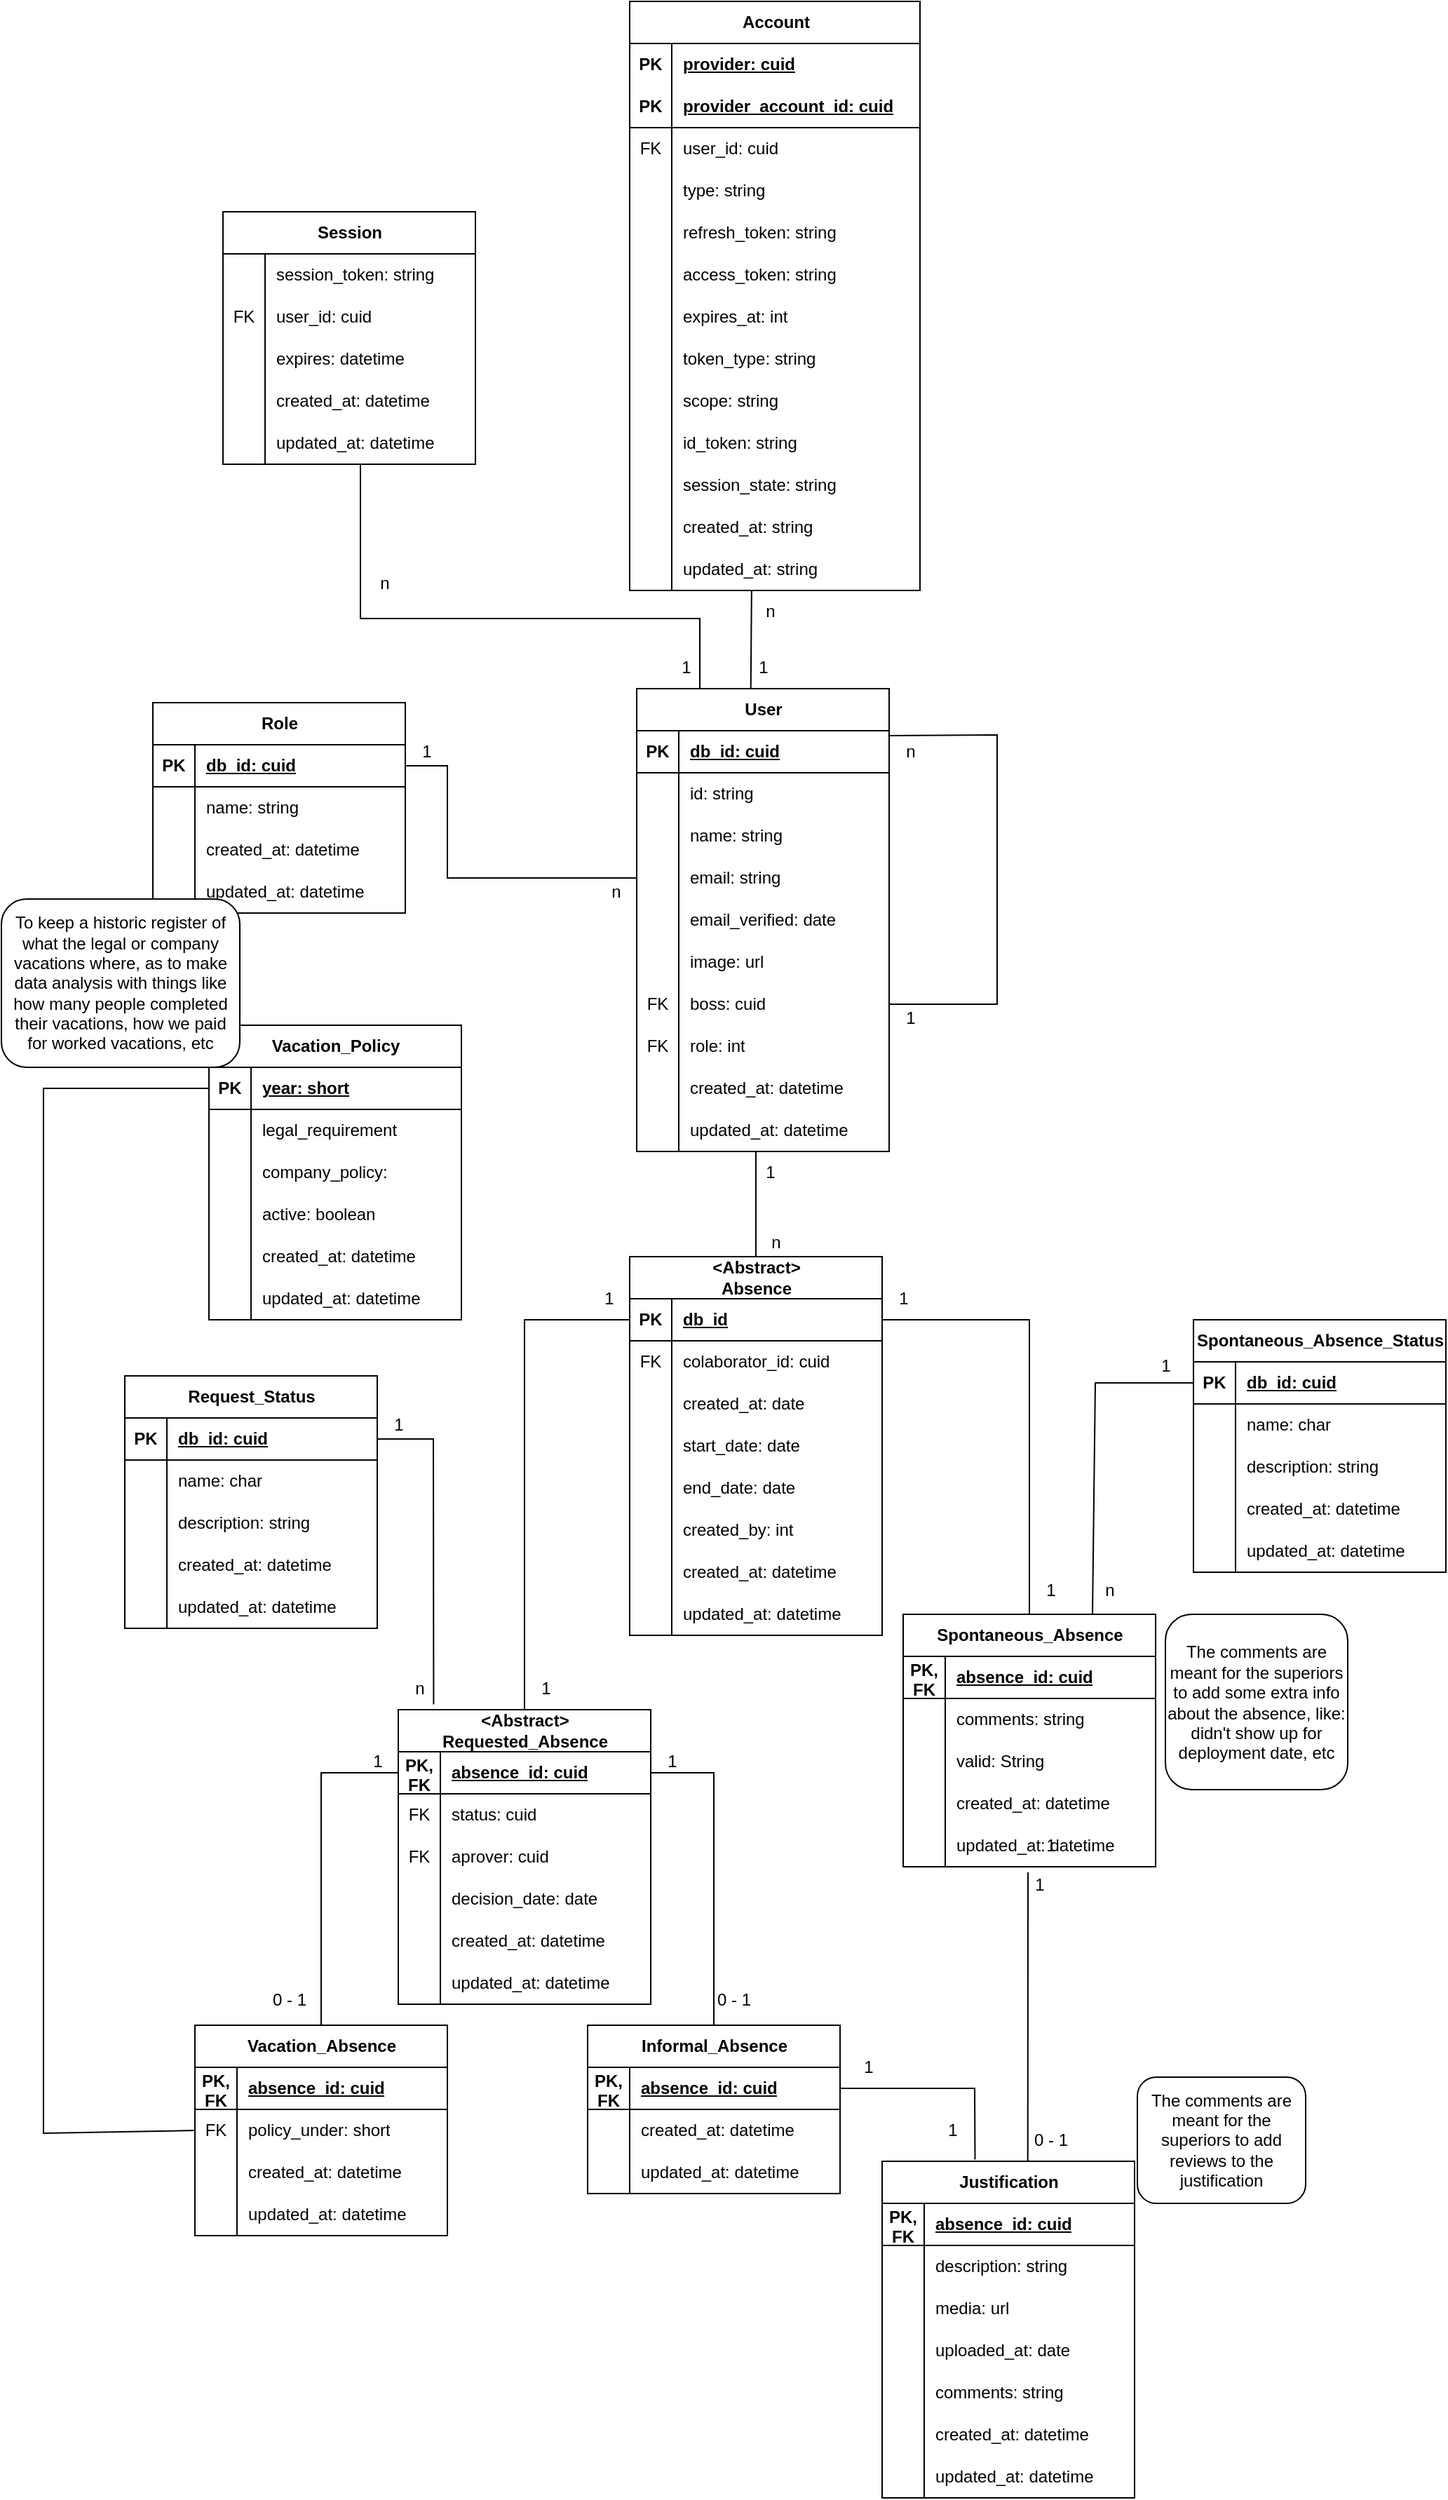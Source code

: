 <mxfile version="21.8.2" type="device">
  <diagram name="Page-1" id="vSKWJVlj8AXmv-8-6NyU">
    <mxGraphModel dx="962" dy="567" grid="1" gridSize="10" guides="1" tooltips="1" connect="1" arrows="1" fold="1" page="1" pageScale="1" pageWidth="850" pageHeight="1100" math="0" shadow="0">
      <root>
        <mxCell id="0" />
        <mxCell id="1" parent="0" />
        <mxCell id="-Ddkyg-j7JmmCkMKxOH0-1" value="User" style="shape=table;startSize=30;container=1;collapsible=1;childLayout=tableLayout;fixedRows=1;rowLines=0;fontStyle=1;align=center;resizeLast=1;html=1;" parent="1" vertex="1">
          <mxGeometry x="813" y="650" width="180" height="330" as="geometry" />
        </mxCell>
        <mxCell id="-Ddkyg-j7JmmCkMKxOH0-2" value="" style="shape=tableRow;horizontal=0;startSize=0;swimlaneHead=0;swimlaneBody=0;fillColor=none;collapsible=0;dropTarget=0;points=[[0,0.5],[1,0.5]];portConstraint=eastwest;top=0;left=0;right=0;bottom=1;" parent="-Ddkyg-j7JmmCkMKxOH0-1" vertex="1">
          <mxGeometry y="30" width="180" height="30" as="geometry" />
        </mxCell>
        <mxCell id="-Ddkyg-j7JmmCkMKxOH0-3" value="PK" style="shape=partialRectangle;connectable=0;fillColor=none;top=0;left=0;bottom=0;right=0;fontStyle=1;overflow=hidden;whiteSpace=wrap;html=1;" parent="-Ddkyg-j7JmmCkMKxOH0-2" vertex="1">
          <mxGeometry width="30" height="30" as="geometry">
            <mxRectangle width="30" height="30" as="alternateBounds" />
          </mxGeometry>
        </mxCell>
        <mxCell id="-Ddkyg-j7JmmCkMKxOH0-4" value="db_id: cuid" style="shape=partialRectangle;connectable=0;fillColor=none;top=0;left=0;bottom=0;right=0;align=left;spacingLeft=6;fontStyle=5;overflow=hidden;whiteSpace=wrap;html=1;" parent="-Ddkyg-j7JmmCkMKxOH0-2" vertex="1">
          <mxGeometry x="30" width="150" height="30" as="geometry">
            <mxRectangle width="150" height="30" as="alternateBounds" />
          </mxGeometry>
        </mxCell>
        <mxCell id="-Ddkyg-j7JmmCkMKxOH0-5" value="" style="shape=tableRow;horizontal=0;startSize=0;swimlaneHead=0;swimlaneBody=0;fillColor=none;collapsible=0;dropTarget=0;points=[[0,0.5],[1,0.5]];portConstraint=eastwest;top=0;left=0;right=0;bottom=0;" parent="-Ddkyg-j7JmmCkMKxOH0-1" vertex="1">
          <mxGeometry y="60" width="180" height="30" as="geometry" />
        </mxCell>
        <mxCell id="-Ddkyg-j7JmmCkMKxOH0-6" value="" style="shape=partialRectangle;connectable=0;fillColor=none;top=0;left=0;bottom=0;right=0;editable=1;overflow=hidden;whiteSpace=wrap;html=1;" parent="-Ddkyg-j7JmmCkMKxOH0-5" vertex="1">
          <mxGeometry width="30" height="30" as="geometry">
            <mxRectangle width="30" height="30" as="alternateBounds" />
          </mxGeometry>
        </mxCell>
        <mxCell id="-Ddkyg-j7JmmCkMKxOH0-7" value="id: string" style="shape=partialRectangle;connectable=0;fillColor=none;top=0;left=0;bottom=0;right=0;align=left;spacingLeft=6;overflow=hidden;whiteSpace=wrap;html=1;" parent="-Ddkyg-j7JmmCkMKxOH0-5" vertex="1">
          <mxGeometry x="30" width="150" height="30" as="geometry">
            <mxRectangle width="150" height="30" as="alternateBounds" />
          </mxGeometry>
        </mxCell>
        <mxCell id="-Ddkyg-j7JmmCkMKxOH0-8" value="" style="shape=tableRow;horizontal=0;startSize=0;swimlaneHead=0;swimlaneBody=0;fillColor=none;collapsible=0;dropTarget=0;points=[[0,0.5],[1,0.5]];portConstraint=eastwest;top=0;left=0;right=0;bottom=0;" parent="-Ddkyg-j7JmmCkMKxOH0-1" vertex="1">
          <mxGeometry y="90" width="180" height="30" as="geometry" />
        </mxCell>
        <mxCell id="-Ddkyg-j7JmmCkMKxOH0-9" value="" style="shape=partialRectangle;connectable=0;fillColor=none;top=0;left=0;bottom=0;right=0;editable=1;overflow=hidden;whiteSpace=wrap;html=1;" parent="-Ddkyg-j7JmmCkMKxOH0-8" vertex="1">
          <mxGeometry width="30" height="30" as="geometry">
            <mxRectangle width="30" height="30" as="alternateBounds" />
          </mxGeometry>
        </mxCell>
        <mxCell id="-Ddkyg-j7JmmCkMKxOH0-10" value="name: string" style="shape=partialRectangle;connectable=0;fillColor=none;top=0;left=0;bottom=0;right=0;align=left;spacingLeft=6;overflow=hidden;whiteSpace=wrap;html=1;" parent="-Ddkyg-j7JmmCkMKxOH0-8" vertex="1">
          <mxGeometry x="30" width="150" height="30" as="geometry">
            <mxRectangle width="150" height="30" as="alternateBounds" />
          </mxGeometry>
        </mxCell>
        <mxCell id="-Ddkyg-j7JmmCkMKxOH0-11" value="" style="shape=tableRow;horizontal=0;startSize=0;swimlaneHead=0;swimlaneBody=0;fillColor=none;collapsible=0;dropTarget=0;points=[[0,0.5],[1,0.5]];portConstraint=eastwest;top=0;left=0;right=0;bottom=0;" parent="-Ddkyg-j7JmmCkMKxOH0-1" vertex="1">
          <mxGeometry y="120" width="180" height="30" as="geometry" />
        </mxCell>
        <mxCell id="-Ddkyg-j7JmmCkMKxOH0-12" value="" style="shape=partialRectangle;connectable=0;fillColor=none;top=0;left=0;bottom=0;right=0;editable=1;overflow=hidden;whiteSpace=wrap;html=1;" parent="-Ddkyg-j7JmmCkMKxOH0-11" vertex="1">
          <mxGeometry width="30" height="30" as="geometry">
            <mxRectangle width="30" height="30" as="alternateBounds" />
          </mxGeometry>
        </mxCell>
        <mxCell id="-Ddkyg-j7JmmCkMKxOH0-13" value="email: string" style="shape=partialRectangle;connectable=0;fillColor=none;top=0;left=0;bottom=0;right=0;align=left;spacingLeft=6;overflow=hidden;whiteSpace=wrap;html=1;" parent="-Ddkyg-j7JmmCkMKxOH0-11" vertex="1">
          <mxGeometry x="30" width="150" height="30" as="geometry">
            <mxRectangle width="150" height="30" as="alternateBounds" />
          </mxGeometry>
        </mxCell>
        <mxCell id="-Ddkyg-j7JmmCkMKxOH0-393" value="" style="shape=tableRow;horizontal=0;startSize=0;swimlaneHead=0;swimlaneBody=0;fillColor=none;collapsible=0;dropTarget=0;points=[[0,0.5],[1,0.5]];portConstraint=eastwest;top=0;left=0;right=0;bottom=0;" parent="-Ddkyg-j7JmmCkMKxOH0-1" vertex="1">
          <mxGeometry y="150" width="180" height="30" as="geometry" />
        </mxCell>
        <mxCell id="-Ddkyg-j7JmmCkMKxOH0-394" value="" style="shape=partialRectangle;connectable=0;fillColor=none;top=0;left=0;bottom=0;right=0;editable=1;overflow=hidden;whiteSpace=wrap;html=1;" parent="-Ddkyg-j7JmmCkMKxOH0-393" vertex="1">
          <mxGeometry width="30" height="30" as="geometry">
            <mxRectangle width="30" height="30" as="alternateBounds" />
          </mxGeometry>
        </mxCell>
        <mxCell id="-Ddkyg-j7JmmCkMKxOH0-395" value="email_verified: date" style="shape=partialRectangle;connectable=0;fillColor=none;top=0;left=0;bottom=0;right=0;align=left;spacingLeft=6;overflow=hidden;whiteSpace=wrap;html=1;" parent="-Ddkyg-j7JmmCkMKxOH0-393" vertex="1">
          <mxGeometry x="30" width="150" height="30" as="geometry">
            <mxRectangle width="150" height="30" as="alternateBounds" />
          </mxGeometry>
        </mxCell>
        <mxCell id="-Ddkyg-j7JmmCkMKxOH0-396" value="" style="shape=tableRow;horizontal=0;startSize=0;swimlaneHead=0;swimlaneBody=0;fillColor=none;collapsible=0;dropTarget=0;points=[[0,0.5],[1,0.5]];portConstraint=eastwest;top=0;left=0;right=0;bottom=0;" parent="-Ddkyg-j7JmmCkMKxOH0-1" vertex="1">
          <mxGeometry y="180" width="180" height="30" as="geometry" />
        </mxCell>
        <mxCell id="-Ddkyg-j7JmmCkMKxOH0-397" value="" style="shape=partialRectangle;connectable=0;fillColor=none;top=0;left=0;bottom=0;right=0;editable=1;overflow=hidden;whiteSpace=wrap;html=1;" parent="-Ddkyg-j7JmmCkMKxOH0-396" vertex="1">
          <mxGeometry width="30" height="30" as="geometry">
            <mxRectangle width="30" height="30" as="alternateBounds" />
          </mxGeometry>
        </mxCell>
        <mxCell id="-Ddkyg-j7JmmCkMKxOH0-398" value="image: url" style="shape=partialRectangle;connectable=0;fillColor=none;top=0;left=0;bottom=0;right=0;align=left;spacingLeft=6;overflow=hidden;whiteSpace=wrap;html=1;" parent="-Ddkyg-j7JmmCkMKxOH0-396" vertex="1">
          <mxGeometry x="30" width="150" height="30" as="geometry">
            <mxRectangle width="150" height="30" as="alternateBounds" />
          </mxGeometry>
        </mxCell>
        <mxCell id="d4fwLcXh6C2RYTHxtNkZ-4" value="" style="shape=tableRow;horizontal=0;startSize=0;swimlaneHead=0;swimlaneBody=0;fillColor=none;collapsible=0;dropTarget=0;points=[[0,0.5],[1,0.5]];portConstraint=eastwest;top=0;left=0;right=0;bottom=0;" parent="-Ddkyg-j7JmmCkMKxOH0-1" vertex="1">
          <mxGeometry y="210" width="180" height="30" as="geometry" />
        </mxCell>
        <mxCell id="d4fwLcXh6C2RYTHxtNkZ-5" value="FK" style="shape=partialRectangle;connectable=0;fillColor=none;top=0;left=0;bottom=0;right=0;editable=1;overflow=hidden;whiteSpace=wrap;html=1;" parent="d4fwLcXh6C2RYTHxtNkZ-4" vertex="1">
          <mxGeometry width="30" height="30" as="geometry">
            <mxRectangle width="30" height="30" as="alternateBounds" />
          </mxGeometry>
        </mxCell>
        <mxCell id="d4fwLcXh6C2RYTHxtNkZ-6" value="boss: cuid" style="shape=partialRectangle;connectable=0;fillColor=none;top=0;left=0;bottom=0;right=0;align=left;spacingLeft=6;overflow=hidden;whiteSpace=wrap;html=1;" parent="d4fwLcXh6C2RYTHxtNkZ-4" vertex="1">
          <mxGeometry x="30" width="150" height="30" as="geometry">
            <mxRectangle width="150" height="30" as="alternateBounds" />
          </mxGeometry>
        </mxCell>
        <mxCell id="-Ddkyg-j7JmmCkMKxOH0-399" value="" style="shape=tableRow;horizontal=0;startSize=0;swimlaneHead=0;swimlaneBody=0;fillColor=none;collapsible=0;dropTarget=0;points=[[0,0.5],[1,0.5]];portConstraint=eastwest;top=0;left=0;right=0;bottom=0;" parent="-Ddkyg-j7JmmCkMKxOH0-1" vertex="1">
          <mxGeometry y="240" width="180" height="30" as="geometry" />
        </mxCell>
        <mxCell id="-Ddkyg-j7JmmCkMKxOH0-400" value="FK" style="shape=partialRectangle;connectable=0;fillColor=none;top=0;left=0;bottom=0;right=0;editable=1;overflow=hidden;whiteSpace=wrap;html=1;" parent="-Ddkyg-j7JmmCkMKxOH0-399" vertex="1">
          <mxGeometry width="30" height="30" as="geometry">
            <mxRectangle width="30" height="30" as="alternateBounds" />
          </mxGeometry>
        </mxCell>
        <mxCell id="-Ddkyg-j7JmmCkMKxOH0-401" value="role: int" style="shape=partialRectangle;connectable=0;fillColor=none;top=0;left=0;bottom=0;right=0;align=left;spacingLeft=6;overflow=hidden;whiteSpace=wrap;html=1;" parent="-Ddkyg-j7JmmCkMKxOH0-399" vertex="1">
          <mxGeometry x="30" width="150" height="30" as="geometry">
            <mxRectangle width="150" height="30" as="alternateBounds" />
          </mxGeometry>
        </mxCell>
        <mxCell id="d4fwLcXh6C2RYTHxtNkZ-94" value="" style="shape=tableRow;horizontal=0;startSize=0;swimlaneHead=0;swimlaneBody=0;fillColor=none;collapsible=0;dropTarget=0;points=[[0,0.5],[1,0.5]];portConstraint=eastwest;top=0;left=0;right=0;bottom=0;" parent="-Ddkyg-j7JmmCkMKxOH0-1" vertex="1">
          <mxGeometry y="270" width="180" height="30" as="geometry" />
        </mxCell>
        <mxCell id="d4fwLcXh6C2RYTHxtNkZ-95" value="" style="shape=partialRectangle;connectable=0;fillColor=none;top=0;left=0;bottom=0;right=0;editable=1;overflow=hidden;whiteSpace=wrap;html=1;" parent="d4fwLcXh6C2RYTHxtNkZ-94" vertex="1">
          <mxGeometry width="30" height="30" as="geometry">
            <mxRectangle width="30" height="30" as="alternateBounds" />
          </mxGeometry>
        </mxCell>
        <mxCell id="d4fwLcXh6C2RYTHxtNkZ-96" value="created_at: datetime" style="shape=partialRectangle;connectable=0;fillColor=none;top=0;left=0;bottom=0;right=0;align=left;spacingLeft=6;overflow=hidden;whiteSpace=wrap;html=1;" parent="d4fwLcXh6C2RYTHxtNkZ-94" vertex="1">
          <mxGeometry x="30" width="150" height="30" as="geometry">
            <mxRectangle width="150" height="30" as="alternateBounds" />
          </mxGeometry>
        </mxCell>
        <mxCell id="d4fwLcXh6C2RYTHxtNkZ-97" value="" style="shape=tableRow;horizontal=0;startSize=0;swimlaneHead=0;swimlaneBody=0;fillColor=none;collapsible=0;dropTarget=0;points=[[0,0.5],[1,0.5]];portConstraint=eastwest;top=0;left=0;right=0;bottom=0;" parent="-Ddkyg-j7JmmCkMKxOH0-1" vertex="1">
          <mxGeometry y="300" width="180" height="30" as="geometry" />
        </mxCell>
        <mxCell id="d4fwLcXh6C2RYTHxtNkZ-98" value="" style="shape=partialRectangle;connectable=0;fillColor=none;top=0;left=0;bottom=0;right=0;editable=1;overflow=hidden;whiteSpace=wrap;html=1;" parent="d4fwLcXh6C2RYTHxtNkZ-97" vertex="1">
          <mxGeometry width="30" height="30" as="geometry">
            <mxRectangle width="30" height="30" as="alternateBounds" />
          </mxGeometry>
        </mxCell>
        <mxCell id="d4fwLcXh6C2RYTHxtNkZ-99" value="updated_at: datetime" style="shape=partialRectangle;connectable=0;fillColor=none;top=0;left=0;bottom=0;right=0;align=left;spacingLeft=6;overflow=hidden;whiteSpace=wrap;html=1;" parent="d4fwLcXh6C2RYTHxtNkZ-97" vertex="1">
          <mxGeometry x="30" width="150" height="30" as="geometry">
            <mxRectangle width="150" height="30" as="alternateBounds" />
          </mxGeometry>
        </mxCell>
        <mxCell id="-Ddkyg-j7JmmCkMKxOH0-14" value="Account" style="shape=table;startSize=30;container=1;collapsible=1;childLayout=tableLayout;fixedRows=1;rowLines=0;fontStyle=1;align=center;resizeLast=1;html=1;" parent="1" vertex="1">
          <mxGeometry x="808" y="160" width="207" height="420" as="geometry" />
        </mxCell>
        <mxCell id="d4fwLcXh6C2RYTHxtNkZ-46" value="" style="shape=tableRow;horizontal=0;startSize=0;swimlaneHead=0;swimlaneBody=0;fillColor=none;collapsible=0;dropTarget=0;points=[[0,0.5],[1,0.5]];portConstraint=eastwest;top=0;left=0;right=0;bottom=0;" parent="-Ddkyg-j7JmmCkMKxOH0-14" vertex="1">
          <mxGeometry y="30" width="207" height="30" as="geometry" />
        </mxCell>
        <mxCell id="d4fwLcXh6C2RYTHxtNkZ-47" value="PK" style="shape=partialRectangle;connectable=0;fillColor=none;top=0;left=0;bottom=0;right=0;fontStyle=1;overflow=hidden;whiteSpace=wrap;html=1;" parent="d4fwLcXh6C2RYTHxtNkZ-46" vertex="1">
          <mxGeometry width="30" height="30" as="geometry">
            <mxRectangle width="30" height="30" as="alternateBounds" />
          </mxGeometry>
        </mxCell>
        <mxCell id="d4fwLcXh6C2RYTHxtNkZ-48" value="provider: cuid" style="shape=partialRectangle;connectable=0;fillColor=none;top=0;left=0;bottom=0;right=0;align=left;spacingLeft=6;fontStyle=5;overflow=hidden;whiteSpace=wrap;html=1;" parent="d4fwLcXh6C2RYTHxtNkZ-46" vertex="1">
          <mxGeometry x="30" width="177" height="30" as="geometry">
            <mxRectangle width="177" height="30" as="alternateBounds" />
          </mxGeometry>
        </mxCell>
        <mxCell id="-Ddkyg-j7JmmCkMKxOH0-15" value="" style="shape=tableRow;horizontal=0;startSize=0;swimlaneHead=0;swimlaneBody=0;fillColor=none;collapsible=0;dropTarget=0;points=[[0,0.5],[1,0.5]];portConstraint=eastwest;top=0;left=0;right=0;bottom=1;" parent="-Ddkyg-j7JmmCkMKxOH0-14" vertex="1">
          <mxGeometry y="60" width="207" height="30" as="geometry" />
        </mxCell>
        <mxCell id="-Ddkyg-j7JmmCkMKxOH0-16" value="PK" style="shape=partialRectangle;connectable=0;fillColor=none;top=0;left=0;bottom=0;right=0;fontStyle=1;overflow=hidden;whiteSpace=wrap;html=1;" parent="-Ddkyg-j7JmmCkMKxOH0-15" vertex="1">
          <mxGeometry width="30" height="30" as="geometry">
            <mxRectangle width="30" height="30" as="alternateBounds" />
          </mxGeometry>
        </mxCell>
        <mxCell id="-Ddkyg-j7JmmCkMKxOH0-17" value="provider_account_id: cuid" style="shape=partialRectangle;connectable=0;fillColor=none;top=0;left=0;bottom=0;right=0;align=left;spacingLeft=6;fontStyle=5;overflow=hidden;whiteSpace=wrap;html=1;" parent="-Ddkyg-j7JmmCkMKxOH0-15" vertex="1">
          <mxGeometry x="30" width="177" height="30" as="geometry">
            <mxRectangle width="177" height="30" as="alternateBounds" />
          </mxGeometry>
        </mxCell>
        <mxCell id="-Ddkyg-j7JmmCkMKxOH0-18" value="" style="shape=tableRow;horizontal=0;startSize=0;swimlaneHead=0;swimlaneBody=0;fillColor=none;collapsible=0;dropTarget=0;points=[[0,0.5],[1,0.5]];portConstraint=eastwest;top=0;left=0;right=0;bottom=0;" parent="-Ddkyg-j7JmmCkMKxOH0-14" vertex="1">
          <mxGeometry y="90" width="207" height="30" as="geometry" />
        </mxCell>
        <mxCell id="-Ddkyg-j7JmmCkMKxOH0-19" value="FK" style="shape=partialRectangle;connectable=0;fillColor=none;top=0;left=0;bottom=0;right=0;editable=1;overflow=hidden;whiteSpace=wrap;html=1;" parent="-Ddkyg-j7JmmCkMKxOH0-18" vertex="1">
          <mxGeometry width="30" height="30" as="geometry">
            <mxRectangle width="30" height="30" as="alternateBounds" />
          </mxGeometry>
        </mxCell>
        <mxCell id="-Ddkyg-j7JmmCkMKxOH0-20" value="user_id: cuid" style="shape=partialRectangle;connectable=0;fillColor=none;top=0;left=0;bottom=0;right=0;align=left;spacingLeft=6;overflow=hidden;whiteSpace=wrap;html=1;" parent="-Ddkyg-j7JmmCkMKxOH0-18" vertex="1">
          <mxGeometry x="30" width="177" height="30" as="geometry">
            <mxRectangle width="177" height="30" as="alternateBounds" />
          </mxGeometry>
        </mxCell>
        <mxCell id="-Ddkyg-j7JmmCkMKxOH0-21" value="" style="shape=tableRow;horizontal=0;startSize=0;swimlaneHead=0;swimlaneBody=0;fillColor=none;collapsible=0;dropTarget=0;points=[[0,0.5],[1,0.5]];portConstraint=eastwest;top=0;left=0;right=0;bottom=0;" parent="-Ddkyg-j7JmmCkMKxOH0-14" vertex="1">
          <mxGeometry y="120" width="207" height="30" as="geometry" />
        </mxCell>
        <mxCell id="-Ddkyg-j7JmmCkMKxOH0-22" value="" style="shape=partialRectangle;connectable=0;fillColor=none;top=0;left=0;bottom=0;right=0;editable=1;overflow=hidden;whiteSpace=wrap;html=1;" parent="-Ddkyg-j7JmmCkMKxOH0-21" vertex="1">
          <mxGeometry width="30" height="30" as="geometry">
            <mxRectangle width="30" height="30" as="alternateBounds" />
          </mxGeometry>
        </mxCell>
        <mxCell id="-Ddkyg-j7JmmCkMKxOH0-23" value="type: string" style="shape=partialRectangle;connectable=0;fillColor=none;top=0;left=0;bottom=0;right=0;align=left;spacingLeft=6;overflow=hidden;whiteSpace=wrap;html=1;" parent="-Ddkyg-j7JmmCkMKxOH0-21" vertex="1">
          <mxGeometry x="30" width="177" height="30" as="geometry">
            <mxRectangle width="177" height="30" as="alternateBounds" />
          </mxGeometry>
        </mxCell>
        <mxCell id="-Ddkyg-j7JmmCkMKxOH0-24" value="" style="shape=tableRow;horizontal=0;startSize=0;swimlaneHead=0;swimlaneBody=0;fillColor=none;collapsible=0;dropTarget=0;points=[[0,0.5],[1,0.5]];portConstraint=eastwest;top=0;left=0;right=0;bottom=0;" parent="-Ddkyg-j7JmmCkMKxOH0-14" vertex="1">
          <mxGeometry y="150" width="207" height="30" as="geometry" />
        </mxCell>
        <mxCell id="-Ddkyg-j7JmmCkMKxOH0-25" value="" style="shape=partialRectangle;connectable=0;fillColor=none;top=0;left=0;bottom=0;right=0;editable=1;overflow=hidden;whiteSpace=wrap;html=1;" parent="-Ddkyg-j7JmmCkMKxOH0-24" vertex="1">
          <mxGeometry width="30" height="30" as="geometry">
            <mxRectangle width="30" height="30" as="alternateBounds" />
          </mxGeometry>
        </mxCell>
        <mxCell id="-Ddkyg-j7JmmCkMKxOH0-26" value="refresh_token: string" style="shape=partialRectangle;connectable=0;fillColor=none;top=0;left=0;bottom=0;right=0;align=left;spacingLeft=6;overflow=hidden;whiteSpace=wrap;html=1;" parent="-Ddkyg-j7JmmCkMKxOH0-24" vertex="1">
          <mxGeometry x="30" width="177" height="30" as="geometry">
            <mxRectangle width="177" height="30" as="alternateBounds" />
          </mxGeometry>
        </mxCell>
        <mxCell id="d4fwLcXh6C2RYTHxtNkZ-49" value="" style="shape=tableRow;horizontal=0;startSize=0;swimlaneHead=0;swimlaneBody=0;fillColor=none;collapsible=0;dropTarget=0;points=[[0,0.5],[1,0.5]];portConstraint=eastwest;top=0;left=0;right=0;bottom=0;" parent="-Ddkyg-j7JmmCkMKxOH0-14" vertex="1">
          <mxGeometry y="180" width="207" height="30" as="geometry" />
        </mxCell>
        <mxCell id="d4fwLcXh6C2RYTHxtNkZ-50" value="" style="shape=partialRectangle;connectable=0;fillColor=none;top=0;left=0;bottom=0;right=0;editable=1;overflow=hidden;whiteSpace=wrap;html=1;" parent="d4fwLcXh6C2RYTHxtNkZ-49" vertex="1">
          <mxGeometry width="30" height="30" as="geometry">
            <mxRectangle width="30" height="30" as="alternateBounds" />
          </mxGeometry>
        </mxCell>
        <mxCell id="d4fwLcXh6C2RYTHxtNkZ-51" value="access_token: string" style="shape=partialRectangle;connectable=0;fillColor=none;top=0;left=0;bottom=0;right=0;align=left;spacingLeft=6;overflow=hidden;whiteSpace=wrap;html=1;" parent="d4fwLcXh6C2RYTHxtNkZ-49" vertex="1">
          <mxGeometry x="30" width="177" height="30" as="geometry">
            <mxRectangle width="177" height="30" as="alternateBounds" />
          </mxGeometry>
        </mxCell>
        <mxCell id="d4fwLcXh6C2RYTHxtNkZ-52" value="" style="shape=tableRow;horizontal=0;startSize=0;swimlaneHead=0;swimlaneBody=0;fillColor=none;collapsible=0;dropTarget=0;points=[[0,0.5],[1,0.5]];portConstraint=eastwest;top=0;left=0;right=0;bottom=0;" parent="-Ddkyg-j7JmmCkMKxOH0-14" vertex="1">
          <mxGeometry y="210" width="207" height="30" as="geometry" />
        </mxCell>
        <mxCell id="d4fwLcXh6C2RYTHxtNkZ-53" value="" style="shape=partialRectangle;connectable=0;fillColor=none;top=0;left=0;bottom=0;right=0;editable=1;overflow=hidden;whiteSpace=wrap;html=1;" parent="d4fwLcXh6C2RYTHxtNkZ-52" vertex="1">
          <mxGeometry width="30" height="30" as="geometry">
            <mxRectangle width="30" height="30" as="alternateBounds" />
          </mxGeometry>
        </mxCell>
        <mxCell id="d4fwLcXh6C2RYTHxtNkZ-54" value="expires_at: int" style="shape=partialRectangle;connectable=0;fillColor=none;top=0;left=0;bottom=0;right=0;align=left;spacingLeft=6;overflow=hidden;whiteSpace=wrap;html=1;" parent="d4fwLcXh6C2RYTHxtNkZ-52" vertex="1">
          <mxGeometry x="30" width="177" height="30" as="geometry">
            <mxRectangle width="177" height="30" as="alternateBounds" />
          </mxGeometry>
        </mxCell>
        <mxCell id="d4fwLcXh6C2RYTHxtNkZ-55" value="" style="shape=tableRow;horizontal=0;startSize=0;swimlaneHead=0;swimlaneBody=0;fillColor=none;collapsible=0;dropTarget=0;points=[[0,0.5],[1,0.5]];portConstraint=eastwest;top=0;left=0;right=0;bottom=0;" parent="-Ddkyg-j7JmmCkMKxOH0-14" vertex="1">
          <mxGeometry y="240" width="207" height="30" as="geometry" />
        </mxCell>
        <mxCell id="d4fwLcXh6C2RYTHxtNkZ-56" value="" style="shape=partialRectangle;connectable=0;fillColor=none;top=0;left=0;bottom=0;right=0;editable=1;overflow=hidden;whiteSpace=wrap;html=1;" parent="d4fwLcXh6C2RYTHxtNkZ-55" vertex="1">
          <mxGeometry width="30" height="30" as="geometry">
            <mxRectangle width="30" height="30" as="alternateBounds" />
          </mxGeometry>
        </mxCell>
        <mxCell id="d4fwLcXh6C2RYTHxtNkZ-57" value="token_type: string" style="shape=partialRectangle;connectable=0;fillColor=none;top=0;left=0;bottom=0;right=0;align=left;spacingLeft=6;overflow=hidden;whiteSpace=wrap;html=1;" parent="d4fwLcXh6C2RYTHxtNkZ-55" vertex="1">
          <mxGeometry x="30" width="177" height="30" as="geometry">
            <mxRectangle width="177" height="30" as="alternateBounds" />
          </mxGeometry>
        </mxCell>
        <mxCell id="d4fwLcXh6C2RYTHxtNkZ-58" value="" style="shape=tableRow;horizontal=0;startSize=0;swimlaneHead=0;swimlaneBody=0;fillColor=none;collapsible=0;dropTarget=0;points=[[0,0.5],[1,0.5]];portConstraint=eastwest;top=0;left=0;right=0;bottom=0;" parent="-Ddkyg-j7JmmCkMKxOH0-14" vertex="1">
          <mxGeometry y="270" width="207" height="30" as="geometry" />
        </mxCell>
        <mxCell id="d4fwLcXh6C2RYTHxtNkZ-59" value="" style="shape=partialRectangle;connectable=0;fillColor=none;top=0;left=0;bottom=0;right=0;editable=1;overflow=hidden;whiteSpace=wrap;html=1;" parent="d4fwLcXh6C2RYTHxtNkZ-58" vertex="1">
          <mxGeometry width="30" height="30" as="geometry">
            <mxRectangle width="30" height="30" as="alternateBounds" />
          </mxGeometry>
        </mxCell>
        <mxCell id="d4fwLcXh6C2RYTHxtNkZ-60" value="scope: string" style="shape=partialRectangle;connectable=0;fillColor=none;top=0;left=0;bottom=0;right=0;align=left;spacingLeft=6;overflow=hidden;whiteSpace=wrap;html=1;" parent="d4fwLcXh6C2RYTHxtNkZ-58" vertex="1">
          <mxGeometry x="30" width="177" height="30" as="geometry">
            <mxRectangle width="177" height="30" as="alternateBounds" />
          </mxGeometry>
        </mxCell>
        <mxCell id="d4fwLcXh6C2RYTHxtNkZ-61" value="" style="shape=tableRow;horizontal=0;startSize=0;swimlaneHead=0;swimlaneBody=0;fillColor=none;collapsible=0;dropTarget=0;points=[[0,0.5],[1,0.5]];portConstraint=eastwest;top=0;left=0;right=0;bottom=0;" parent="-Ddkyg-j7JmmCkMKxOH0-14" vertex="1">
          <mxGeometry y="300" width="207" height="30" as="geometry" />
        </mxCell>
        <mxCell id="d4fwLcXh6C2RYTHxtNkZ-62" value="" style="shape=partialRectangle;connectable=0;fillColor=none;top=0;left=0;bottom=0;right=0;editable=1;overflow=hidden;whiteSpace=wrap;html=1;" parent="d4fwLcXh6C2RYTHxtNkZ-61" vertex="1">
          <mxGeometry width="30" height="30" as="geometry">
            <mxRectangle width="30" height="30" as="alternateBounds" />
          </mxGeometry>
        </mxCell>
        <mxCell id="d4fwLcXh6C2RYTHxtNkZ-63" value="id_token: string" style="shape=partialRectangle;connectable=0;fillColor=none;top=0;left=0;bottom=0;right=0;align=left;spacingLeft=6;overflow=hidden;whiteSpace=wrap;html=1;" parent="d4fwLcXh6C2RYTHxtNkZ-61" vertex="1">
          <mxGeometry x="30" width="177" height="30" as="geometry">
            <mxRectangle width="177" height="30" as="alternateBounds" />
          </mxGeometry>
        </mxCell>
        <mxCell id="d4fwLcXh6C2RYTHxtNkZ-64" value="" style="shape=tableRow;horizontal=0;startSize=0;swimlaneHead=0;swimlaneBody=0;fillColor=none;collapsible=0;dropTarget=0;points=[[0,0.5],[1,0.5]];portConstraint=eastwest;top=0;left=0;right=0;bottom=0;" parent="-Ddkyg-j7JmmCkMKxOH0-14" vertex="1">
          <mxGeometry y="330" width="207" height="30" as="geometry" />
        </mxCell>
        <mxCell id="d4fwLcXh6C2RYTHxtNkZ-65" value="" style="shape=partialRectangle;connectable=0;fillColor=none;top=0;left=0;bottom=0;right=0;editable=1;overflow=hidden;whiteSpace=wrap;html=1;" parent="d4fwLcXh6C2RYTHxtNkZ-64" vertex="1">
          <mxGeometry width="30" height="30" as="geometry">
            <mxRectangle width="30" height="30" as="alternateBounds" />
          </mxGeometry>
        </mxCell>
        <mxCell id="d4fwLcXh6C2RYTHxtNkZ-66" value="session_state: string" style="shape=partialRectangle;connectable=0;fillColor=none;top=0;left=0;bottom=0;right=0;align=left;spacingLeft=6;overflow=hidden;whiteSpace=wrap;html=1;" parent="d4fwLcXh6C2RYTHxtNkZ-64" vertex="1">
          <mxGeometry x="30" width="177" height="30" as="geometry">
            <mxRectangle width="177" height="30" as="alternateBounds" />
          </mxGeometry>
        </mxCell>
        <mxCell id="d4fwLcXh6C2RYTHxtNkZ-67" value="" style="shape=tableRow;horizontal=0;startSize=0;swimlaneHead=0;swimlaneBody=0;fillColor=none;collapsible=0;dropTarget=0;points=[[0,0.5],[1,0.5]];portConstraint=eastwest;top=0;left=0;right=0;bottom=0;" parent="-Ddkyg-j7JmmCkMKxOH0-14" vertex="1">
          <mxGeometry y="360" width="207" height="30" as="geometry" />
        </mxCell>
        <mxCell id="d4fwLcXh6C2RYTHxtNkZ-68" value="" style="shape=partialRectangle;connectable=0;fillColor=none;top=0;left=0;bottom=0;right=0;editable=1;overflow=hidden;whiteSpace=wrap;html=1;" parent="d4fwLcXh6C2RYTHxtNkZ-67" vertex="1">
          <mxGeometry width="30" height="30" as="geometry">
            <mxRectangle width="30" height="30" as="alternateBounds" />
          </mxGeometry>
        </mxCell>
        <mxCell id="d4fwLcXh6C2RYTHxtNkZ-69" value="created_at: string" style="shape=partialRectangle;connectable=0;fillColor=none;top=0;left=0;bottom=0;right=0;align=left;spacingLeft=6;overflow=hidden;whiteSpace=wrap;html=1;" parent="d4fwLcXh6C2RYTHxtNkZ-67" vertex="1">
          <mxGeometry x="30" width="177" height="30" as="geometry">
            <mxRectangle width="177" height="30" as="alternateBounds" />
          </mxGeometry>
        </mxCell>
        <mxCell id="d4fwLcXh6C2RYTHxtNkZ-70" value="" style="shape=tableRow;horizontal=0;startSize=0;swimlaneHead=0;swimlaneBody=0;fillColor=none;collapsible=0;dropTarget=0;points=[[0,0.5],[1,0.5]];portConstraint=eastwest;top=0;left=0;right=0;bottom=0;" parent="-Ddkyg-j7JmmCkMKxOH0-14" vertex="1">
          <mxGeometry y="390" width="207" height="30" as="geometry" />
        </mxCell>
        <mxCell id="d4fwLcXh6C2RYTHxtNkZ-71" value="" style="shape=partialRectangle;connectable=0;fillColor=none;top=0;left=0;bottom=0;right=0;editable=1;overflow=hidden;whiteSpace=wrap;html=1;" parent="d4fwLcXh6C2RYTHxtNkZ-70" vertex="1">
          <mxGeometry width="30" height="30" as="geometry">
            <mxRectangle width="30" height="30" as="alternateBounds" />
          </mxGeometry>
        </mxCell>
        <mxCell id="d4fwLcXh6C2RYTHxtNkZ-72" value="updated_at: string" style="shape=partialRectangle;connectable=0;fillColor=none;top=0;left=0;bottom=0;right=0;align=left;spacingLeft=6;overflow=hidden;whiteSpace=wrap;html=1;" parent="d4fwLcXh6C2RYTHxtNkZ-70" vertex="1">
          <mxGeometry x="30" width="177" height="30" as="geometry">
            <mxRectangle width="177" height="30" as="alternateBounds" />
          </mxGeometry>
        </mxCell>
        <mxCell id="-Ddkyg-j7JmmCkMKxOH0-27" value="Session" style="shape=table;startSize=30;container=1;collapsible=1;childLayout=tableLayout;fixedRows=1;rowLines=0;fontStyle=1;align=center;resizeLast=1;html=1;" parent="1" vertex="1">
          <mxGeometry x="518" y="310" width="180" height="180" as="geometry" />
        </mxCell>
        <mxCell id="-Ddkyg-j7JmmCkMKxOH0-31" value="" style="shape=tableRow;horizontal=0;startSize=0;swimlaneHead=0;swimlaneBody=0;fillColor=none;collapsible=0;dropTarget=0;points=[[0,0.5],[1,0.5]];portConstraint=eastwest;top=0;left=0;right=0;bottom=0;" parent="-Ddkyg-j7JmmCkMKxOH0-27" vertex="1">
          <mxGeometry y="30" width="180" height="30" as="geometry" />
        </mxCell>
        <mxCell id="-Ddkyg-j7JmmCkMKxOH0-32" value="" style="shape=partialRectangle;connectable=0;fillColor=none;top=0;left=0;bottom=0;right=0;editable=1;overflow=hidden;whiteSpace=wrap;html=1;" parent="-Ddkyg-j7JmmCkMKxOH0-31" vertex="1">
          <mxGeometry width="30" height="30" as="geometry">
            <mxRectangle width="30" height="30" as="alternateBounds" />
          </mxGeometry>
        </mxCell>
        <mxCell id="-Ddkyg-j7JmmCkMKxOH0-33" value="session_token: string" style="shape=partialRectangle;connectable=0;fillColor=none;top=0;left=0;bottom=0;right=0;align=left;spacingLeft=6;overflow=hidden;whiteSpace=wrap;html=1;" parent="-Ddkyg-j7JmmCkMKxOH0-31" vertex="1">
          <mxGeometry x="30" width="150" height="30" as="geometry">
            <mxRectangle width="150" height="30" as="alternateBounds" />
          </mxGeometry>
        </mxCell>
        <mxCell id="-Ddkyg-j7JmmCkMKxOH0-34" value="" style="shape=tableRow;horizontal=0;startSize=0;swimlaneHead=0;swimlaneBody=0;fillColor=none;collapsible=0;dropTarget=0;points=[[0,0.5],[1,0.5]];portConstraint=eastwest;top=0;left=0;right=0;bottom=0;" parent="-Ddkyg-j7JmmCkMKxOH0-27" vertex="1">
          <mxGeometry y="60" width="180" height="30" as="geometry" />
        </mxCell>
        <mxCell id="-Ddkyg-j7JmmCkMKxOH0-35" value="FK" style="shape=partialRectangle;connectable=0;fillColor=none;top=0;left=0;bottom=0;right=0;editable=1;overflow=hidden;whiteSpace=wrap;html=1;" parent="-Ddkyg-j7JmmCkMKxOH0-34" vertex="1">
          <mxGeometry width="30" height="30" as="geometry">
            <mxRectangle width="30" height="30" as="alternateBounds" />
          </mxGeometry>
        </mxCell>
        <mxCell id="-Ddkyg-j7JmmCkMKxOH0-36" value="user_id: cuid" style="shape=partialRectangle;connectable=0;fillColor=none;top=0;left=0;bottom=0;right=0;align=left;spacingLeft=6;overflow=hidden;whiteSpace=wrap;html=1;" parent="-Ddkyg-j7JmmCkMKxOH0-34" vertex="1">
          <mxGeometry x="30" width="150" height="30" as="geometry">
            <mxRectangle width="150" height="30" as="alternateBounds" />
          </mxGeometry>
        </mxCell>
        <mxCell id="-Ddkyg-j7JmmCkMKxOH0-37" value="" style="shape=tableRow;horizontal=0;startSize=0;swimlaneHead=0;swimlaneBody=0;fillColor=none;collapsible=0;dropTarget=0;points=[[0,0.5],[1,0.5]];portConstraint=eastwest;top=0;left=0;right=0;bottom=0;" parent="-Ddkyg-j7JmmCkMKxOH0-27" vertex="1">
          <mxGeometry y="90" width="180" height="30" as="geometry" />
        </mxCell>
        <mxCell id="-Ddkyg-j7JmmCkMKxOH0-38" value="" style="shape=partialRectangle;connectable=0;fillColor=none;top=0;left=0;bottom=0;right=0;editable=1;overflow=hidden;whiteSpace=wrap;html=1;" parent="-Ddkyg-j7JmmCkMKxOH0-37" vertex="1">
          <mxGeometry width="30" height="30" as="geometry">
            <mxRectangle width="30" height="30" as="alternateBounds" />
          </mxGeometry>
        </mxCell>
        <mxCell id="-Ddkyg-j7JmmCkMKxOH0-39" value="expires: datetime" style="shape=partialRectangle;connectable=0;fillColor=none;top=0;left=0;bottom=0;right=0;align=left;spacingLeft=6;overflow=hidden;whiteSpace=wrap;html=1;" parent="-Ddkyg-j7JmmCkMKxOH0-37" vertex="1">
          <mxGeometry x="30" width="150" height="30" as="geometry">
            <mxRectangle width="150" height="30" as="alternateBounds" />
          </mxGeometry>
        </mxCell>
        <mxCell id="d4fwLcXh6C2RYTHxtNkZ-74" value="" style="shape=tableRow;horizontal=0;startSize=0;swimlaneHead=0;swimlaneBody=0;fillColor=none;collapsible=0;dropTarget=0;points=[[0,0.5],[1,0.5]];portConstraint=eastwest;top=0;left=0;right=0;bottom=0;" parent="-Ddkyg-j7JmmCkMKxOH0-27" vertex="1">
          <mxGeometry y="120" width="180" height="30" as="geometry" />
        </mxCell>
        <mxCell id="d4fwLcXh6C2RYTHxtNkZ-75" value="" style="shape=partialRectangle;connectable=0;fillColor=none;top=0;left=0;bottom=0;right=0;editable=1;overflow=hidden;whiteSpace=wrap;html=1;" parent="d4fwLcXh6C2RYTHxtNkZ-74" vertex="1">
          <mxGeometry width="30" height="30" as="geometry">
            <mxRectangle width="30" height="30" as="alternateBounds" />
          </mxGeometry>
        </mxCell>
        <mxCell id="d4fwLcXh6C2RYTHxtNkZ-76" value="created_at: datetime" style="shape=partialRectangle;connectable=0;fillColor=none;top=0;left=0;bottom=0;right=0;align=left;spacingLeft=6;overflow=hidden;whiteSpace=wrap;html=1;" parent="d4fwLcXh6C2RYTHxtNkZ-74" vertex="1">
          <mxGeometry x="30" width="150" height="30" as="geometry">
            <mxRectangle width="150" height="30" as="alternateBounds" />
          </mxGeometry>
        </mxCell>
        <mxCell id="d4fwLcXh6C2RYTHxtNkZ-77" value="" style="shape=tableRow;horizontal=0;startSize=0;swimlaneHead=0;swimlaneBody=0;fillColor=none;collapsible=0;dropTarget=0;points=[[0,0.5],[1,0.5]];portConstraint=eastwest;top=0;left=0;right=0;bottom=0;" parent="-Ddkyg-j7JmmCkMKxOH0-27" vertex="1">
          <mxGeometry y="150" width="180" height="30" as="geometry" />
        </mxCell>
        <mxCell id="d4fwLcXh6C2RYTHxtNkZ-78" value="" style="shape=partialRectangle;connectable=0;fillColor=none;top=0;left=0;bottom=0;right=0;editable=1;overflow=hidden;whiteSpace=wrap;html=1;" parent="d4fwLcXh6C2RYTHxtNkZ-77" vertex="1">
          <mxGeometry width="30" height="30" as="geometry">
            <mxRectangle width="30" height="30" as="alternateBounds" />
          </mxGeometry>
        </mxCell>
        <mxCell id="d4fwLcXh6C2RYTHxtNkZ-79" value="updated_at: datetime" style="shape=partialRectangle;connectable=0;fillColor=none;top=0;left=0;bottom=0;right=0;align=left;spacingLeft=6;overflow=hidden;whiteSpace=wrap;html=1;" parent="d4fwLcXh6C2RYTHxtNkZ-77" vertex="1">
          <mxGeometry x="30" width="150" height="30" as="geometry">
            <mxRectangle width="150" height="30" as="alternateBounds" />
          </mxGeometry>
        </mxCell>
        <mxCell id="-Ddkyg-j7JmmCkMKxOH0-40" value="Role" style="shape=table;startSize=30;container=1;collapsible=1;childLayout=tableLayout;fixedRows=1;rowLines=0;fontStyle=1;align=center;resizeLast=1;html=1;" parent="1" vertex="1">
          <mxGeometry x="468" y="660" width="180" height="150" as="geometry" />
        </mxCell>
        <mxCell id="-Ddkyg-j7JmmCkMKxOH0-41" value="" style="shape=tableRow;horizontal=0;startSize=0;swimlaneHead=0;swimlaneBody=0;fillColor=none;collapsible=0;dropTarget=0;points=[[0,0.5],[1,0.5]];portConstraint=eastwest;top=0;left=0;right=0;bottom=1;" parent="-Ddkyg-j7JmmCkMKxOH0-40" vertex="1">
          <mxGeometry y="30" width="180" height="30" as="geometry" />
        </mxCell>
        <mxCell id="-Ddkyg-j7JmmCkMKxOH0-42" value="PK" style="shape=partialRectangle;connectable=0;fillColor=none;top=0;left=0;bottom=0;right=0;fontStyle=1;overflow=hidden;whiteSpace=wrap;html=1;" parent="-Ddkyg-j7JmmCkMKxOH0-41" vertex="1">
          <mxGeometry width="30.0" height="30" as="geometry">
            <mxRectangle width="30.0" height="30" as="alternateBounds" />
          </mxGeometry>
        </mxCell>
        <mxCell id="-Ddkyg-j7JmmCkMKxOH0-43" value="db_id: cuid" style="shape=partialRectangle;connectable=0;fillColor=none;top=0;left=0;bottom=0;right=0;align=left;spacingLeft=6;fontStyle=5;overflow=hidden;whiteSpace=wrap;html=1;" parent="-Ddkyg-j7JmmCkMKxOH0-41" vertex="1">
          <mxGeometry x="30.0" width="150.0" height="30" as="geometry">
            <mxRectangle width="150.0" height="30" as="alternateBounds" />
          </mxGeometry>
        </mxCell>
        <mxCell id="-Ddkyg-j7JmmCkMKxOH0-44" value="" style="shape=tableRow;horizontal=0;startSize=0;swimlaneHead=0;swimlaneBody=0;fillColor=none;collapsible=0;dropTarget=0;points=[[0,0.5],[1,0.5]];portConstraint=eastwest;top=0;left=0;right=0;bottom=0;" parent="-Ddkyg-j7JmmCkMKxOH0-40" vertex="1">
          <mxGeometry y="60" width="180" height="30" as="geometry" />
        </mxCell>
        <mxCell id="-Ddkyg-j7JmmCkMKxOH0-45" value="" style="shape=partialRectangle;connectable=0;fillColor=none;top=0;left=0;bottom=0;right=0;editable=1;overflow=hidden;whiteSpace=wrap;html=1;" parent="-Ddkyg-j7JmmCkMKxOH0-44" vertex="1">
          <mxGeometry width="30.0" height="30" as="geometry">
            <mxRectangle width="30.0" height="30" as="alternateBounds" />
          </mxGeometry>
        </mxCell>
        <mxCell id="-Ddkyg-j7JmmCkMKxOH0-46" value="name: string" style="shape=partialRectangle;connectable=0;fillColor=none;top=0;left=0;bottom=0;right=0;align=left;spacingLeft=6;overflow=hidden;whiteSpace=wrap;html=1;" parent="-Ddkyg-j7JmmCkMKxOH0-44" vertex="1">
          <mxGeometry x="30.0" width="150.0" height="30" as="geometry">
            <mxRectangle width="150.0" height="30" as="alternateBounds" />
          </mxGeometry>
        </mxCell>
        <mxCell id="d4fwLcXh6C2RYTHxtNkZ-88" value="" style="shape=tableRow;horizontal=0;startSize=0;swimlaneHead=0;swimlaneBody=0;fillColor=none;collapsible=0;dropTarget=0;points=[[0,0.5],[1,0.5]];portConstraint=eastwest;top=0;left=0;right=0;bottom=0;" parent="-Ddkyg-j7JmmCkMKxOH0-40" vertex="1">
          <mxGeometry y="90" width="180" height="30" as="geometry" />
        </mxCell>
        <mxCell id="d4fwLcXh6C2RYTHxtNkZ-89" value="" style="shape=partialRectangle;connectable=0;fillColor=none;top=0;left=0;bottom=0;right=0;editable=1;overflow=hidden;whiteSpace=wrap;html=1;" parent="d4fwLcXh6C2RYTHxtNkZ-88" vertex="1">
          <mxGeometry width="30.0" height="30" as="geometry">
            <mxRectangle width="30.0" height="30" as="alternateBounds" />
          </mxGeometry>
        </mxCell>
        <mxCell id="d4fwLcXh6C2RYTHxtNkZ-90" value="created_at: datetime" style="shape=partialRectangle;connectable=0;fillColor=none;top=0;left=0;bottom=0;right=0;align=left;spacingLeft=6;overflow=hidden;whiteSpace=wrap;html=1;" parent="d4fwLcXh6C2RYTHxtNkZ-88" vertex="1">
          <mxGeometry x="30.0" width="150.0" height="30" as="geometry">
            <mxRectangle width="150.0" height="30" as="alternateBounds" />
          </mxGeometry>
        </mxCell>
        <mxCell id="d4fwLcXh6C2RYTHxtNkZ-91" value="" style="shape=tableRow;horizontal=0;startSize=0;swimlaneHead=0;swimlaneBody=0;fillColor=none;collapsible=0;dropTarget=0;points=[[0,0.5],[1,0.5]];portConstraint=eastwest;top=0;left=0;right=0;bottom=0;" parent="-Ddkyg-j7JmmCkMKxOH0-40" vertex="1">
          <mxGeometry y="120" width="180" height="30" as="geometry" />
        </mxCell>
        <mxCell id="d4fwLcXh6C2RYTHxtNkZ-92" value="" style="shape=partialRectangle;connectable=0;fillColor=none;top=0;left=0;bottom=0;right=0;editable=1;overflow=hidden;whiteSpace=wrap;html=1;" parent="d4fwLcXh6C2RYTHxtNkZ-91" vertex="1">
          <mxGeometry width="30.0" height="30" as="geometry">
            <mxRectangle width="30.0" height="30" as="alternateBounds" />
          </mxGeometry>
        </mxCell>
        <mxCell id="d4fwLcXh6C2RYTHxtNkZ-93" value="updated_at: datetime" style="shape=partialRectangle;connectable=0;fillColor=none;top=0;left=0;bottom=0;right=0;align=left;spacingLeft=6;overflow=hidden;whiteSpace=wrap;html=1;" parent="d4fwLcXh6C2RYTHxtNkZ-91" vertex="1">
          <mxGeometry x="30.0" width="150.0" height="30" as="geometry">
            <mxRectangle width="150.0" height="30" as="alternateBounds" />
          </mxGeometry>
        </mxCell>
        <mxCell id="-Ddkyg-j7JmmCkMKxOH0-191" value="Vacation_Policy" style="shape=table;startSize=30;container=1;collapsible=1;childLayout=tableLayout;fixedRows=1;rowLines=0;fontStyle=1;align=center;resizeLast=1;html=1;" parent="1" vertex="1">
          <mxGeometry x="508" y="890" width="180" height="210" as="geometry" />
        </mxCell>
        <mxCell id="-Ddkyg-j7JmmCkMKxOH0-192" value="" style="shape=tableRow;horizontal=0;startSize=0;swimlaneHead=0;swimlaneBody=0;fillColor=none;collapsible=0;dropTarget=0;points=[[0,0.5],[1,0.5]];portConstraint=eastwest;top=0;left=0;right=0;bottom=1;" parent="-Ddkyg-j7JmmCkMKxOH0-191" vertex="1">
          <mxGeometry y="30" width="180" height="30" as="geometry" />
        </mxCell>
        <mxCell id="-Ddkyg-j7JmmCkMKxOH0-193" value="PK" style="shape=partialRectangle;connectable=0;fillColor=none;top=0;left=0;bottom=0;right=0;fontStyle=1;overflow=hidden;whiteSpace=wrap;html=1;" parent="-Ddkyg-j7JmmCkMKxOH0-192" vertex="1">
          <mxGeometry width="30" height="30" as="geometry">
            <mxRectangle width="30" height="30" as="alternateBounds" />
          </mxGeometry>
        </mxCell>
        <mxCell id="-Ddkyg-j7JmmCkMKxOH0-194" value="year: short" style="shape=partialRectangle;connectable=0;fillColor=none;top=0;left=0;bottom=0;right=0;align=left;spacingLeft=6;fontStyle=5;overflow=hidden;whiteSpace=wrap;html=1;" parent="-Ddkyg-j7JmmCkMKxOH0-192" vertex="1">
          <mxGeometry x="30" width="150" height="30" as="geometry">
            <mxRectangle width="150" height="30" as="alternateBounds" />
          </mxGeometry>
        </mxCell>
        <mxCell id="-Ddkyg-j7JmmCkMKxOH0-195" value="" style="shape=tableRow;horizontal=0;startSize=0;swimlaneHead=0;swimlaneBody=0;fillColor=none;collapsible=0;dropTarget=0;points=[[0,0.5],[1,0.5]];portConstraint=eastwest;top=0;left=0;right=0;bottom=0;" parent="-Ddkyg-j7JmmCkMKxOH0-191" vertex="1">
          <mxGeometry y="60" width="180" height="30" as="geometry" />
        </mxCell>
        <mxCell id="-Ddkyg-j7JmmCkMKxOH0-196" value="" style="shape=partialRectangle;connectable=0;fillColor=none;top=0;left=0;bottom=0;right=0;editable=1;overflow=hidden;whiteSpace=wrap;html=1;" parent="-Ddkyg-j7JmmCkMKxOH0-195" vertex="1">
          <mxGeometry width="30" height="30" as="geometry">
            <mxRectangle width="30" height="30" as="alternateBounds" />
          </mxGeometry>
        </mxCell>
        <mxCell id="-Ddkyg-j7JmmCkMKxOH0-197" value="legal_requirement" style="shape=partialRectangle;connectable=0;fillColor=none;top=0;left=0;bottom=0;right=0;align=left;spacingLeft=6;overflow=hidden;whiteSpace=wrap;html=1;" parent="-Ddkyg-j7JmmCkMKxOH0-195" vertex="1">
          <mxGeometry x="30" width="150" height="30" as="geometry">
            <mxRectangle width="150" height="30" as="alternateBounds" />
          </mxGeometry>
        </mxCell>
        <mxCell id="-Ddkyg-j7JmmCkMKxOH0-198" value="" style="shape=tableRow;horizontal=0;startSize=0;swimlaneHead=0;swimlaneBody=0;fillColor=none;collapsible=0;dropTarget=0;points=[[0,0.5],[1,0.5]];portConstraint=eastwest;top=0;left=0;right=0;bottom=0;" parent="-Ddkyg-j7JmmCkMKxOH0-191" vertex="1">
          <mxGeometry y="90" width="180" height="30" as="geometry" />
        </mxCell>
        <mxCell id="-Ddkyg-j7JmmCkMKxOH0-199" value="" style="shape=partialRectangle;connectable=0;fillColor=none;top=0;left=0;bottom=0;right=0;editable=1;overflow=hidden;whiteSpace=wrap;html=1;" parent="-Ddkyg-j7JmmCkMKxOH0-198" vertex="1">
          <mxGeometry width="30" height="30" as="geometry">
            <mxRectangle width="30" height="30" as="alternateBounds" />
          </mxGeometry>
        </mxCell>
        <mxCell id="-Ddkyg-j7JmmCkMKxOH0-200" value="company_policy:&amp;nbsp;" style="shape=partialRectangle;connectable=0;fillColor=none;top=0;left=0;bottom=0;right=0;align=left;spacingLeft=6;overflow=hidden;whiteSpace=wrap;html=1;" parent="-Ddkyg-j7JmmCkMKxOH0-198" vertex="1">
          <mxGeometry x="30" width="150" height="30" as="geometry">
            <mxRectangle width="150" height="30" as="alternateBounds" />
          </mxGeometry>
        </mxCell>
        <mxCell id="d4fwLcXh6C2RYTHxtNkZ-7" value="" style="shape=tableRow;horizontal=0;startSize=0;swimlaneHead=0;swimlaneBody=0;fillColor=none;collapsible=0;dropTarget=0;points=[[0,0.5],[1,0.5]];portConstraint=eastwest;top=0;left=0;right=0;bottom=0;" parent="-Ddkyg-j7JmmCkMKxOH0-191" vertex="1">
          <mxGeometry y="120" width="180" height="30" as="geometry" />
        </mxCell>
        <mxCell id="d4fwLcXh6C2RYTHxtNkZ-8" value="" style="shape=partialRectangle;connectable=0;fillColor=none;top=0;left=0;bottom=0;right=0;editable=1;overflow=hidden;whiteSpace=wrap;html=1;" parent="d4fwLcXh6C2RYTHxtNkZ-7" vertex="1">
          <mxGeometry width="30" height="30" as="geometry">
            <mxRectangle width="30" height="30" as="alternateBounds" />
          </mxGeometry>
        </mxCell>
        <mxCell id="d4fwLcXh6C2RYTHxtNkZ-9" value="active: boolean" style="shape=partialRectangle;connectable=0;fillColor=none;top=0;left=0;bottom=0;right=0;align=left;spacingLeft=6;overflow=hidden;whiteSpace=wrap;html=1;" parent="d4fwLcXh6C2RYTHxtNkZ-7" vertex="1">
          <mxGeometry x="30" width="150" height="30" as="geometry">
            <mxRectangle width="150" height="30" as="alternateBounds" />
          </mxGeometry>
        </mxCell>
        <mxCell id="d4fwLcXh6C2RYTHxtNkZ-144" value="" style="shape=tableRow;horizontal=0;startSize=0;swimlaneHead=0;swimlaneBody=0;fillColor=none;collapsible=0;dropTarget=0;points=[[0,0.5],[1,0.5]];portConstraint=eastwest;top=0;left=0;right=0;bottom=0;" parent="-Ddkyg-j7JmmCkMKxOH0-191" vertex="1">
          <mxGeometry y="150" width="180" height="30" as="geometry" />
        </mxCell>
        <mxCell id="d4fwLcXh6C2RYTHxtNkZ-145" value="" style="shape=partialRectangle;connectable=0;fillColor=none;top=0;left=0;bottom=0;right=0;editable=1;overflow=hidden;whiteSpace=wrap;html=1;" parent="d4fwLcXh6C2RYTHxtNkZ-144" vertex="1">
          <mxGeometry width="30" height="30" as="geometry">
            <mxRectangle width="30" height="30" as="alternateBounds" />
          </mxGeometry>
        </mxCell>
        <mxCell id="d4fwLcXh6C2RYTHxtNkZ-146" value="created_at: datetime" style="shape=partialRectangle;connectable=0;fillColor=none;top=0;left=0;bottom=0;right=0;align=left;spacingLeft=6;overflow=hidden;whiteSpace=wrap;html=1;" parent="d4fwLcXh6C2RYTHxtNkZ-144" vertex="1">
          <mxGeometry x="30" width="150" height="30" as="geometry">
            <mxRectangle width="150" height="30" as="alternateBounds" />
          </mxGeometry>
        </mxCell>
        <mxCell id="d4fwLcXh6C2RYTHxtNkZ-147" value="" style="shape=tableRow;horizontal=0;startSize=0;swimlaneHead=0;swimlaneBody=0;fillColor=none;collapsible=0;dropTarget=0;points=[[0,0.5],[1,0.5]];portConstraint=eastwest;top=0;left=0;right=0;bottom=0;" parent="-Ddkyg-j7JmmCkMKxOH0-191" vertex="1">
          <mxGeometry y="180" width="180" height="30" as="geometry" />
        </mxCell>
        <mxCell id="d4fwLcXh6C2RYTHxtNkZ-148" value="" style="shape=partialRectangle;connectable=0;fillColor=none;top=0;left=0;bottom=0;right=0;editable=1;overflow=hidden;whiteSpace=wrap;html=1;" parent="d4fwLcXh6C2RYTHxtNkZ-147" vertex="1">
          <mxGeometry width="30" height="30" as="geometry">
            <mxRectangle width="30" height="30" as="alternateBounds" />
          </mxGeometry>
        </mxCell>
        <mxCell id="d4fwLcXh6C2RYTHxtNkZ-149" value="updated_at: datetime" style="shape=partialRectangle;connectable=0;fillColor=none;top=0;left=0;bottom=0;right=0;align=left;spacingLeft=6;overflow=hidden;whiteSpace=wrap;html=1;" parent="d4fwLcXh6C2RYTHxtNkZ-147" vertex="1">
          <mxGeometry x="30" width="150" height="30" as="geometry">
            <mxRectangle width="150" height="30" as="alternateBounds" />
          </mxGeometry>
        </mxCell>
        <mxCell id="-Ddkyg-j7JmmCkMKxOH0-237" value="&amp;lt;Abstract&amp;gt;&lt;br&gt;Absence" style="shape=table;startSize=30;container=1;collapsible=1;childLayout=tableLayout;fixedRows=1;rowLines=0;fontStyle=1;align=center;resizeLast=1;html=1;" parent="1" vertex="1">
          <mxGeometry x="808" y="1055" width="180" height="270" as="geometry" />
        </mxCell>
        <mxCell id="-Ddkyg-j7JmmCkMKxOH0-238" value="" style="shape=tableRow;horizontal=0;startSize=0;swimlaneHead=0;swimlaneBody=0;fillColor=none;collapsible=0;dropTarget=0;points=[[0,0.5],[1,0.5]];portConstraint=eastwest;top=0;left=0;right=0;bottom=1;" parent="-Ddkyg-j7JmmCkMKxOH0-237" vertex="1">
          <mxGeometry y="30" width="180" height="30" as="geometry" />
        </mxCell>
        <mxCell id="-Ddkyg-j7JmmCkMKxOH0-239" value="PK" style="shape=partialRectangle;connectable=0;fillColor=none;top=0;left=0;bottom=0;right=0;fontStyle=1;overflow=hidden;whiteSpace=wrap;html=1;" parent="-Ddkyg-j7JmmCkMKxOH0-238" vertex="1">
          <mxGeometry width="30" height="30" as="geometry">
            <mxRectangle width="30" height="30" as="alternateBounds" />
          </mxGeometry>
        </mxCell>
        <mxCell id="-Ddkyg-j7JmmCkMKxOH0-240" value="db_id" style="shape=partialRectangle;connectable=0;fillColor=none;top=0;left=0;bottom=0;right=0;align=left;spacingLeft=6;fontStyle=5;overflow=hidden;whiteSpace=wrap;html=1;" parent="-Ddkyg-j7JmmCkMKxOH0-238" vertex="1">
          <mxGeometry x="30" width="150" height="30" as="geometry">
            <mxRectangle width="150" height="30" as="alternateBounds" />
          </mxGeometry>
        </mxCell>
        <mxCell id="-Ddkyg-j7JmmCkMKxOH0-241" value="" style="shape=tableRow;horizontal=0;startSize=0;swimlaneHead=0;swimlaneBody=0;fillColor=none;collapsible=0;dropTarget=0;points=[[0,0.5],[1,0.5]];portConstraint=eastwest;top=0;left=0;right=0;bottom=0;" parent="-Ddkyg-j7JmmCkMKxOH0-237" vertex="1">
          <mxGeometry y="60" width="180" height="30" as="geometry" />
        </mxCell>
        <mxCell id="-Ddkyg-j7JmmCkMKxOH0-242" value="FK" style="shape=partialRectangle;connectable=0;fillColor=none;top=0;left=0;bottom=0;right=0;editable=1;overflow=hidden;whiteSpace=wrap;html=1;" parent="-Ddkyg-j7JmmCkMKxOH0-241" vertex="1">
          <mxGeometry width="30" height="30" as="geometry">
            <mxRectangle width="30" height="30" as="alternateBounds" />
          </mxGeometry>
        </mxCell>
        <mxCell id="-Ddkyg-j7JmmCkMKxOH0-243" value="colaborator_id: cuid" style="shape=partialRectangle;connectable=0;fillColor=none;top=0;left=0;bottom=0;right=0;align=left;spacingLeft=6;overflow=hidden;whiteSpace=wrap;html=1;" parent="-Ddkyg-j7JmmCkMKxOH0-241" vertex="1">
          <mxGeometry x="30" width="150" height="30" as="geometry">
            <mxRectangle width="150" height="30" as="alternateBounds" />
          </mxGeometry>
        </mxCell>
        <mxCell id="-Ddkyg-j7JmmCkMKxOH0-244" value="" style="shape=tableRow;horizontal=0;startSize=0;swimlaneHead=0;swimlaneBody=0;fillColor=none;collapsible=0;dropTarget=0;points=[[0,0.5],[1,0.5]];portConstraint=eastwest;top=0;left=0;right=0;bottom=0;" parent="-Ddkyg-j7JmmCkMKxOH0-237" vertex="1">
          <mxGeometry y="90" width="180" height="30" as="geometry" />
        </mxCell>
        <mxCell id="-Ddkyg-j7JmmCkMKxOH0-245" value="" style="shape=partialRectangle;connectable=0;fillColor=none;top=0;left=0;bottom=0;right=0;editable=1;overflow=hidden;whiteSpace=wrap;html=1;" parent="-Ddkyg-j7JmmCkMKxOH0-244" vertex="1">
          <mxGeometry width="30" height="30" as="geometry">
            <mxRectangle width="30" height="30" as="alternateBounds" />
          </mxGeometry>
        </mxCell>
        <mxCell id="-Ddkyg-j7JmmCkMKxOH0-246" value="created_at: date" style="shape=partialRectangle;connectable=0;fillColor=none;top=0;left=0;bottom=0;right=0;align=left;spacingLeft=6;overflow=hidden;whiteSpace=wrap;html=1;" parent="-Ddkyg-j7JmmCkMKxOH0-244" vertex="1">
          <mxGeometry x="30" width="150" height="30" as="geometry">
            <mxRectangle width="150" height="30" as="alternateBounds" />
          </mxGeometry>
        </mxCell>
        <mxCell id="-Ddkyg-j7JmmCkMKxOH0-247" value="" style="shape=tableRow;horizontal=0;startSize=0;swimlaneHead=0;swimlaneBody=0;fillColor=none;collapsible=0;dropTarget=0;points=[[0,0.5],[1,0.5]];portConstraint=eastwest;top=0;left=0;right=0;bottom=0;" parent="-Ddkyg-j7JmmCkMKxOH0-237" vertex="1">
          <mxGeometry y="120" width="180" height="30" as="geometry" />
        </mxCell>
        <mxCell id="-Ddkyg-j7JmmCkMKxOH0-248" value="" style="shape=partialRectangle;connectable=0;fillColor=none;top=0;left=0;bottom=0;right=0;editable=1;overflow=hidden;whiteSpace=wrap;html=1;" parent="-Ddkyg-j7JmmCkMKxOH0-247" vertex="1">
          <mxGeometry width="30" height="30" as="geometry">
            <mxRectangle width="30" height="30" as="alternateBounds" />
          </mxGeometry>
        </mxCell>
        <mxCell id="-Ddkyg-j7JmmCkMKxOH0-249" value="start_date: date" style="shape=partialRectangle;connectable=0;fillColor=none;top=0;left=0;bottom=0;right=0;align=left;spacingLeft=6;overflow=hidden;whiteSpace=wrap;html=1;" parent="-Ddkyg-j7JmmCkMKxOH0-247" vertex="1">
          <mxGeometry x="30" width="150" height="30" as="geometry">
            <mxRectangle width="150" height="30" as="alternateBounds" />
          </mxGeometry>
        </mxCell>
        <mxCell id="-Ddkyg-j7JmmCkMKxOH0-319" value="" style="shape=tableRow;horizontal=0;startSize=0;swimlaneHead=0;swimlaneBody=0;fillColor=none;collapsible=0;dropTarget=0;points=[[0,0.5],[1,0.5]];portConstraint=eastwest;top=0;left=0;right=0;bottom=0;" parent="-Ddkyg-j7JmmCkMKxOH0-237" vertex="1">
          <mxGeometry y="150" width="180" height="30" as="geometry" />
        </mxCell>
        <mxCell id="-Ddkyg-j7JmmCkMKxOH0-320" value="" style="shape=partialRectangle;connectable=0;fillColor=none;top=0;left=0;bottom=0;right=0;editable=1;overflow=hidden;whiteSpace=wrap;html=1;" parent="-Ddkyg-j7JmmCkMKxOH0-319" vertex="1">
          <mxGeometry width="30" height="30" as="geometry">
            <mxRectangle width="30" height="30" as="alternateBounds" />
          </mxGeometry>
        </mxCell>
        <mxCell id="-Ddkyg-j7JmmCkMKxOH0-321" value="end_date: date" style="shape=partialRectangle;connectable=0;fillColor=none;top=0;left=0;bottom=0;right=0;align=left;spacingLeft=6;overflow=hidden;whiteSpace=wrap;html=1;" parent="-Ddkyg-j7JmmCkMKxOH0-319" vertex="1">
          <mxGeometry x="30" width="150" height="30" as="geometry">
            <mxRectangle width="150" height="30" as="alternateBounds" />
          </mxGeometry>
        </mxCell>
        <mxCell id="-Ddkyg-j7JmmCkMKxOH0-356" value="" style="shape=tableRow;horizontal=0;startSize=0;swimlaneHead=0;swimlaneBody=0;fillColor=none;collapsible=0;dropTarget=0;points=[[0,0.5],[1,0.5]];portConstraint=eastwest;top=0;left=0;right=0;bottom=0;" parent="-Ddkyg-j7JmmCkMKxOH0-237" vertex="1">
          <mxGeometry y="180" width="180" height="30" as="geometry" />
        </mxCell>
        <mxCell id="-Ddkyg-j7JmmCkMKxOH0-357" value="" style="shape=partialRectangle;connectable=0;fillColor=none;top=0;left=0;bottom=0;right=0;editable=1;overflow=hidden;whiteSpace=wrap;html=1;" parent="-Ddkyg-j7JmmCkMKxOH0-356" vertex="1">
          <mxGeometry width="30" height="30" as="geometry">
            <mxRectangle width="30" height="30" as="alternateBounds" />
          </mxGeometry>
        </mxCell>
        <mxCell id="-Ddkyg-j7JmmCkMKxOH0-358" value="created_by: int" style="shape=partialRectangle;connectable=0;fillColor=none;top=0;left=0;bottom=0;right=0;align=left;spacingLeft=6;overflow=hidden;whiteSpace=wrap;html=1;" parent="-Ddkyg-j7JmmCkMKxOH0-356" vertex="1">
          <mxGeometry x="30" width="150" height="30" as="geometry">
            <mxRectangle width="150" height="30" as="alternateBounds" />
          </mxGeometry>
        </mxCell>
        <mxCell id="d4fwLcXh6C2RYTHxtNkZ-101" value="" style="shape=tableRow;horizontal=0;startSize=0;swimlaneHead=0;swimlaneBody=0;fillColor=none;collapsible=0;dropTarget=0;points=[[0,0.5],[1,0.5]];portConstraint=eastwest;top=0;left=0;right=0;bottom=0;" parent="-Ddkyg-j7JmmCkMKxOH0-237" vertex="1">
          <mxGeometry y="210" width="180" height="30" as="geometry" />
        </mxCell>
        <mxCell id="d4fwLcXh6C2RYTHxtNkZ-102" value="" style="shape=partialRectangle;connectable=0;fillColor=none;top=0;left=0;bottom=0;right=0;editable=1;overflow=hidden;whiteSpace=wrap;html=1;" parent="d4fwLcXh6C2RYTHxtNkZ-101" vertex="1">
          <mxGeometry width="30" height="30" as="geometry">
            <mxRectangle width="30" height="30" as="alternateBounds" />
          </mxGeometry>
        </mxCell>
        <mxCell id="d4fwLcXh6C2RYTHxtNkZ-103" value="created_at: datetime" style="shape=partialRectangle;connectable=0;fillColor=none;top=0;left=0;bottom=0;right=0;align=left;spacingLeft=6;overflow=hidden;whiteSpace=wrap;html=1;" parent="d4fwLcXh6C2RYTHxtNkZ-101" vertex="1">
          <mxGeometry x="30" width="150" height="30" as="geometry">
            <mxRectangle width="150" height="30" as="alternateBounds" />
          </mxGeometry>
        </mxCell>
        <mxCell id="d4fwLcXh6C2RYTHxtNkZ-104" value="" style="shape=tableRow;horizontal=0;startSize=0;swimlaneHead=0;swimlaneBody=0;fillColor=none;collapsible=0;dropTarget=0;points=[[0,0.5],[1,0.5]];portConstraint=eastwest;top=0;left=0;right=0;bottom=0;" parent="-Ddkyg-j7JmmCkMKxOH0-237" vertex="1">
          <mxGeometry y="240" width="180" height="30" as="geometry" />
        </mxCell>
        <mxCell id="d4fwLcXh6C2RYTHxtNkZ-105" value="" style="shape=partialRectangle;connectable=0;fillColor=none;top=0;left=0;bottom=0;right=0;editable=1;overflow=hidden;whiteSpace=wrap;html=1;" parent="d4fwLcXh6C2RYTHxtNkZ-104" vertex="1">
          <mxGeometry width="30" height="30" as="geometry">
            <mxRectangle width="30" height="30" as="alternateBounds" />
          </mxGeometry>
        </mxCell>
        <mxCell id="d4fwLcXh6C2RYTHxtNkZ-106" value="updated_at: datetime" style="shape=partialRectangle;connectable=0;fillColor=none;top=0;left=0;bottom=0;right=0;align=left;spacingLeft=6;overflow=hidden;whiteSpace=wrap;html=1;" parent="d4fwLcXh6C2RYTHxtNkZ-104" vertex="1">
          <mxGeometry x="30" width="150" height="30" as="geometry">
            <mxRectangle width="150" height="30" as="alternateBounds" />
          </mxGeometry>
        </mxCell>
        <mxCell id="-Ddkyg-j7JmmCkMKxOH0-250" value="&amp;lt;Abstract&amp;gt;&lt;br&gt;Requested_Absence" style="shape=table;startSize=30;container=1;collapsible=1;childLayout=tableLayout;fixedRows=1;rowLines=0;fontStyle=1;align=center;resizeLast=1;html=1;" parent="1" vertex="1">
          <mxGeometry x="643" y="1378" width="180" height="210" as="geometry" />
        </mxCell>
        <mxCell id="-Ddkyg-j7JmmCkMKxOH0-251" value="" style="shape=tableRow;horizontal=0;startSize=0;swimlaneHead=0;swimlaneBody=0;fillColor=none;collapsible=0;dropTarget=0;points=[[0,0.5],[1,0.5]];portConstraint=eastwest;top=0;left=0;right=0;bottom=1;" parent="-Ddkyg-j7JmmCkMKxOH0-250" vertex="1">
          <mxGeometry y="30" width="180" height="30" as="geometry" />
        </mxCell>
        <mxCell id="-Ddkyg-j7JmmCkMKxOH0-252" value="PK, FK" style="shape=partialRectangle;connectable=0;fillColor=none;top=0;left=0;bottom=0;right=0;fontStyle=1;overflow=hidden;whiteSpace=wrap;html=1;" parent="-Ddkyg-j7JmmCkMKxOH0-251" vertex="1">
          <mxGeometry width="30" height="30" as="geometry">
            <mxRectangle width="30" height="30" as="alternateBounds" />
          </mxGeometry>
        </mxCell>
        <mxCell id="-Ddkyg-j7JmmCkMKxOH0-253" value="absence_id: cuid" style="shape=partialRectangle;connectable=0;fillColor=none;top=0;left=0;bottom=0;right=0;align=left;spacingLeft=6;fontStyle=5;overflow=hidden;whiteSpace=wrap;html=1;" parent="-Ddkyg-j7JmmCkMKxOH0-251" vertex="1">
          <mxGeometry x="30" width="150" height="30" as="geometry">
            <mxRectangle width="150" height="30" as="alternateBounds" />
          </mxGeometry>
        </mxCell>
        <mxCell id="-Ddkyg-j7JmmCkMKxOH0-254" value="" style="shape=tableRow;horizontal=0;startSize=0;swimlaneHead=0;swimlaneBody=0;fillColor=none;collapsible=0;dropTarget=0;points=[[0,0.5],[1,0.5]];portConstraint=eastwest;top=0;left=0;right=0;bottom=0;" parent="-Ddkyg-j7JmmCkMKxOH0-250" vertex="1">
          <mxGeometry y="60" width="180" height="30" as="geometry" />
        </mxCell>
        <mxCell id="-Ddkyg-j7JmmCkMKxOH0-255" value="FK" style="shape=partialRectangle;connectable=0;fillColor=none;top=0;left=0;bottom=0;right=0;editable=1;overflow=hidden;whiteSpace=wrap;html=1;" parent="-Ddkyg-j7JmmCkMKxOH0-254" vertex="1">
          <mxGeometry width="30" height="30" as="geometry">
            <mxRectangle width="30" height="30" as="alternateBounds" />
          </mxGeometry>
        </mxCell>
        <mxCell id="-Ddkyg-j7JmmCkMKxOH0-256" value="status: cuid" style="shape=partialRectangle;connectable=0;fillColor=none;top=0;left=0;bottom=0;right=0;align=left;spacingLeft=6;overflow=hidden;whiteSpace=wrap;html=1;" parent="-Ddkyg-j7JmmCkMKxOH0-254" vertex="1">
          <mxGeometry x="30" width="150" height="30" as="geometry">
            <mxRectangle width="150" height="30" as="alternateBounds" />
          </mxGeometry>
        </mxCell>
        <mxCell id="-Ddkyg-j7JmmCkMKxOH0-257" value="" style="shape=tableRow;horizontal=0;startSize=0;swimlaneHead=0;swimlaneBody=0;fillColor=none;collapsible=0;dropTarget=0;points=[[0,0.5],[1,0.5]];portConstraint=eastwest;top=0;left=0;right=0;bottom=0;" parent="-Ddkyg-j7JmmCkMKxOH0-250" vertex="1">
          <mxGeometry y="90" width="180" height="30" as="geometry" />
        </mxCell>
        <mxCell id="-Ddkyg-j7JmmCkMKxOH0-258" value="FK" style="shape=partialRectangle;connectable=0;fillColor=none;top=0;left=0;bottom=0;right=0;editable=1;overflow=hidden;whiteSpace=wrap;html=1;" parent="-Ddkyg-j7JmmCkMKxOH0-257" vertex="1">
          <mxGeometry width="30" height="30" as="geometry">
            <mxRectangle width="30" height="30" as="alternateBounds" />
          </mxGeometry>
        </mxCell>
        <mxCell id="-Ddkyg-j7JmmCkMKxOH0-259" value="aprover: cuid" style="shape=partialRectangle;connectable=0;fillColor=none;top=0;left=0;bottom=0;right=0;align=left;spacingLeft=6;overflow=hidden;whiteSpace=wrap;html=1;" parent="-Ddkyg-j7JmmCkMKxOH0-257" vertex="1">
          <mxGeometry x="30" width="150" height="30" as="geometry">
            <mxRectangle width="150" height="30" as="alternateBounds" />
          </mxGeometry>
        </mxCell>
        <mxCell id="-Ddkyg-j7JmmCkMKxOH0-260" value="" style="shape=tableRow;horizontal=0;startSize=0;swimlaneHead=0;swimlaneBody=0;fillColor=none;collapsible=0;dropTarget=0;points=[[0,0.5],[1,0.5]];portConstraint=eastwest;top=0;left=0;right=0;bottom=0;" parent="-Ddkyg-j7JmmCkMKxOH0-250" vertex="1">
          <mxGeometry y="120" width="180" height="30" as="geometry" />
        </mxCell>
        <mxCell id="-Ddkyg-j7JmmCkMKxOH0-261" value="" style="shape=partialRectangle;connectable=0;fillColor=none;top=0;left=0;bottom=0;right=0;editable=1;overflow=hidden;whiteSpace=wrap;html=1;" parent="-Ddkyg-j7JmmCkMKxOH0-260" vertex="1">
          <mxGeometry width="30" height="30" as="geometry">
            <mxRectangle width="30" height="30" as="alternateBounds" />
          </mxGeometry>
        </mxCell>
        <mxCell id="-Ddkyg-j7JmmCkMKxOH0-262" value="decision_date: date" style="shape=partialRectangle;connectable=0;fillColor=none;top=0;left=0;bottom=0;right=0;align=left;spacingLeft=6;overflow=hidden;whiteSpace=wrap;html=1;" parent="-Ddkyg-j7JmmCkMKxOH0-260" vertex="1">
          <mxGeometry x="30" width="150" height="30" as="geometry">
            <mxRectangle width="150" height="30" as="alternateBounds" />
          </mxGeometry>
        </mxCell>
        <mxCell id="d4fwLcXh6C2RYTHxtNkZ-107" value="" style="shape=tableRow;horizontal=0;startSize=0;swimlaneHead=0;swimlaneBody=0;fillColor=none;collapsible=0;dropTarget=0;points=[[0,0.5],[1,0.5]];portConstraint=eastwest;top=0;left=0;right=0;bottom=0;" parent="-Ddkyg-j7JmmCkMKxOH0-250" vertex="1">
          <mxGeometry y="150" width="180" height="30" as="geometry" />
        </mxCell>
        <mxCell id="d4fwLcXh6C2RYTHxtNkZ-108" value="" style="shape=partialRectangle;connectable=0;fillColor=none;top=0;left=0;bottom=0;right=0;editable=1;overflow=hidden;whiteSpace=wrap;html=1;" parent="d4fwLcXh6C2RYTHxtNkZ-107" vertex="1">
          <mxGeometry width="30" height="30" as="geometry">
            <mxRectangle width="30" height="30" as="alternateBounds" />
          </mxGeometry>
        </mxCell>
        <mxCell id="d4fwLcXh6C2RYTHxtNkZ-109" value="created_at: datetime" style="shape=partialRectangle;connectable=0;fillColor=none;top=0;left=0;bottom=0;right=0;align=left;spacingLeft=6;overflow=hidden;whiteSpace=wrap;html=1;" parent="d4fwLcXh6C2RYTHxtNkZ-107" vertex="1">
          <mxGeometry x="30" width="150" height="30" as="geometry">
            <mxRectangle width="150" height="30" as="alternateBounds" />
          </mxGeometry>
        </mxCell>
        <mxCell id="d4fwLcXh6C2RYTHxtNkZ-110" value="" style="shape=tableRow;horizontal=0;startSize=0;swimlaneHead=0;swimlaneBody=0;fillColor=none;collapsible=0;dropTarget=0;points=[[0,0.5],[1,0.5]];portConstraint=eastwest;top=0;left=0;right=0;bottom=0;" parent="-Ddkyg-j7JmmCkMKxOH0-250" vertex="1">
          <mxGeometry y="180" width="180" height="30" as="geometry" />
        </mxCell>
        <mxCell id="d4fwLcXh6C2RYTHxtNkZ-111" value="" style="shape=partialRectangle;connectable=0;fillColor=none;top=0;left=0;bottom=0;right=0;editable=1;overflow=hidden;whiteSpace=wrap;html=1;" parent="d4fwLcXh6C2RYTHxtNkZ-110" vertex="1">
          <mxGeometry width="30" height="30" as="geometry">
            <mxRectangle width="30" height="30" as="alternateBounds" />
          </mxGeometry>
        </mxCell>
        <mxCell id="d4fwLcXh6C2RYTHxtNkZ-112" value="updated_at: datetime" style="shape=partialRectangle;connectable=0;fillColor=none;top=0;left=0;bottom=0;right=0;align=left;spacingLeft=6;overflow=hidden;whiteSpace=wrap;html=1;" parent="d4fwLcXh6C2RYTHxtNkZ-110" vertex="1">
          <mxGeometry x="30" width="150" height="30" as="geometry">
            <mxRectangle width="150" height="30" as="alternateBounds" />
          </mxGeometry>
        </mxCell>
        <mxCell id="-Ddkyg-j7JmmCkMKxOH0-263" value="Spontaneous_Absence" style="shape=table;startSize=30;container=1;collapsible=1;childLayout=tableLayout;fixedRows=1;rowLines=0;fontStyle=1;align=center;resizeLast=1;html=1;" parent="1" vertex="1">
          <mxGeometry x="1003" y="1310" width="180" height="180" as="geometry" />
        </mxCell>
        <mxCell id="-Ddkyg-j7JmmCkMKxOH0-264" value="" style="shape=tableRow;horizontal=0;startSize=0;swimlaneHead=0;swimlaneBody=0;fillColor=none;collapsible=0;dropTarget=0;points=[[0,0.5],[1,0.5]];portConstraint=eastwest;top=0;left=0;right=0;bottom=1;" parent="-Ddkyg-j7JmmCkMKxOH0-263" vertex="1">
          <mxGeometry y="30" width="180" height="30" as="geometry" />
        </mxCell>
        <mxCell id="-Ddkyg-j7JmmCkMKxOH0-265" value="PK, FK" style="shape=partialRectangle;connectable=0;fillColor=none;top=0;left=0;bottom=0;right=0;fontStyle=1;overflow=hidden;whiteSpace=wrap;html=1;" parent="-Ddkyg-j7JmmCkMKxOH0-264" vertex="1">
          <mxGeometry width="30" height="30" as="geometry">
            <mxRectangle width="30" height="30" as="alternateBounds" />
          </mxGeometry>
        </mxCell>
        <mxCell id="-Ddkyg-j7JmmCkMKxOH0-266" value="absence_id: cuid" style="shape=partialRectangle;connectable=0;fillColor=none;top=0;left=0;bottom=0;right=0;align=left;spacingLeft=6;fontStyle=5;overflow=hidden;whiteSpace=wrap;html=1;" parent="-Ddkyg-j7JmmCkMKxOH0-264" vertex="1">
          <mxGeometry x="30" width="150" height="30" as="geometry">
            <mxRectangle width="150" height="30" as="alternateBounds" />
          </mxGeometry>
        </mxCell>
        <mxCell id="-Ddkyg-j7JmmCkMKxOH0-270" value="" style="shape=tableRow;horizontal=0;startSize=0;swimlaneHead=0;swimlaneBody=0;fillColor=none;collapsible=0;dropTarget=0;points=[[0,0.5],[1,0.5]];portConstraint=eastwest;top=0;left=0;right=0;bottom=0;" parent="-Ddkyg-j7JmmCkMKxOH0-263" vertex="1">
          <mxGeometry y="60" width="180" height="30" as="geometry" />
        </mxCell>
        <mxCell id="-Ddkyg-j7JmmCkMKxOH0-271" value="" style="shape=partialRectangle;connectable=0;fillColor=none;top=0;left=0;bottom=0;right=0;editable=1;overflow=hidden;whiteSpace=wrap;html=1;" parent="-Ddkyg-j7JmmCkMKxOH0-270" vertex="1">
          <mxGeometry width="30" height="30" as="geometry">
            <mxRectangle width="30" height="30" as="alternateBounds" />
          </mxGeometry>
        </mxCell>
        <mxCell id="-Ddkyg-j7JmmCkMKxOH0-272" value="comments: string" style="shape=partialRectangle;connectable=0;fillColor=none;top=0;left=0;bottom=0;right=0;align=left;spacingLeft=6;overflow=hidden;whiteSpace=wrap;html=1;" parent="-Ddkyg-j7JmmCkMKxOH0-270" vertex="1">
          <mxGeometry x="30" width="150" height="30" as="geometry">
            <mxRectangle width="150" height="30" as="alternateBounds" />
          </mxGeometry>
        </mxCell>
        <mxCell id="Pr6MIzjXzA6zgf8k3t6C-1" value="" style="shape=tableRow;horizontal=0;startSize=0;swimlaneHead=0;swimlaneBody=0;fillColor=none;collapsible=0;dropTarget=0;points=[[0,0.5],[1,0.5]];portConstraint=eastwest;top=0;left=0;right=0;bottom=0;" parent="-Ddkyg-j7JmmCkMKxOH0-263" vertex="1">
          <mxGeometry y="90" width="180" height="30" as="geometry" />
        </mxCell>
        <mxCell id="Pr6MIzjXzA6zgf8k3t6C-2" value="" style="shape=partialRectangle;connectable=0;fillColor=none;top=0;left=0;bottom=0;right=0;editable=1;overflow=hidden;whiteSpace=wrap;html=1;" parent="Pr6MIzjXzA6zgf8k3t6C-1" vertex="1">
          <mxGeometry width="30" height="30" as="geometry">
            <mxRectangle width="30" height="30" as="alternateBounds" />
          </mxGeometry>
        </mxCell>
        <mxCell id="Pr6MIzjXzA6zgf8k3t6C-3" value="valid: String" style="shape=partialRectangle;connectable=0;fillColor=none;top=0;left=0;bottom=0;right=0;align=left;spacingLeft=6;overflow=hidden;whiteSpace=wrap;html=1;" parent="Pr6MIzjXzA6zgf8k3t6C-1" vertex="1">
          <mxGeometry x="30" width="150" height="30" as="geometry">
            <mxRectangle width="150" height="30" as="alternateBounds" />
          </mxGeometry>
        </mxCell>
        <mxCell id="d4fwLcXh6C2RYTHxtNkZ-138" value="" style="shape=tableRow;horizontal=0;startSize=0;swimlaneHead=0;swimlaneBody=0;fillColor=none;collapsible=0;dropTarget=0;points=[[0,0.5],[1,0.5]];portConstraint=eastwest;top=0;left=0;right=0;bottom=0;" parent="-Ddkyg-j7JmmCkMKxOH0-263" vertex="1">
          <mxGeometry y="120" width="180" height="30" as="geometry" />
        </mxCell>
        <mxCell id="d4fwLcXh6C2RYTHxtNkZ-139" value="" style="shape=partialRectangle;connectable=0;fillColor=none;top=0;left=0;bottom=0;right=0;editable=1;overflow=hidden;whiteSpace=wrap;html=1;" parent="d4fwLcXh6C2RYTHxtNkZ-138" vertex="1">
          <mxGeometry width="30" height="30" as="geometry">
            <mxRectangle width="30" height="30" as="alternateBounds" />
          </mxGeometry>
        </mxCell>
        <mxCell id="d4fwLcXh6C2RYTHxtNkZ-140" value="created_at: datetime" style="shape=partialRectangle;connectable=0;fillColor=none;top=0;left=0;bottom=0;right=0;align=left;spacingLeft=6;overflow=hidden;whiteSpace=wrap;html=1;" parent="d4fwLcXh6C2RYTHxtNkZ-138" vertex="1">
          <mxGeometry x="30" width="150" height="30" as="geometry">
            <mxRectangle width="150" height="30" as="alternateBounds" />
          </mxGeometry>
        </mxCell>
        <mxCell id="d4fwLcXh6C2RYTHxtNkZ-141" value="" style="shape=tableRow;horizontal=0;startSize=0;swimlaneHead=0;swimlaneBody=0;fillColor=none;collapsible=0;dropTarget=0;points=[[0,0.5],[1,0.5]];portConstraint=eastwest;top=0;left=0;right=0;bottom=0;" parent="-Ddkyg-j7JmmCkMKxOH0-263" vertex="1">
          <mxGeometry y="150" width="180" height="30" as="geometry" />
        </mxCell>
        <mxCell id="d4fwLcXh6C2RYTHxtNkZ-142" value="" style="shape=partialRectangle;connectable=0;fillColor=none;top=0;left=0;bottom=0;right=0;editable=1;overflow=hidden;whiteSpace=wrap;html=1;" parent="d4fwLcXh6C2RYTHxtNkZ-141" vertex="1">
          <mxGeometry width="30" height="30" as="geometry">
            <mxRectangle width="30" height="30" as="alternateBounds" />
          </mxGeometry>
        </mxCell>
        <mxCell id="d4fwLcXh6C2RYTHxtNkZ-143" value="updated_at: datetime" style="shape=partialRectangle;connectable=0;fillColor=none;top=0;left=0;bottom=0;right=0;align=left;spacingLeft=6;overflow=hidden;whiteSpace=wrap;html=1;" parent="d4fwLcXh6C2RYTHxtNkZ-141" vertex="1">
          <mxGeometry x="30" width="150" height="30" as="geometry">
            <mxRectangle width="150" height="30" as="alternateBounds" />
          </mxGeometry>
        </mxCell>
        <mxCell id="-Ddkyg-j7JmmCkMKxOH0-323" value="Request_Status" style="shape=table;startSize=30;container=1;collapsible=1;childLayout=tableLayout;fixedRows=1;rowLines=0;fontStyle=1;align=center;resizeLast=1;html=1;" parent="1" vertex="1">
          <mxGeometry x="448" y="1140" width="180" height="180" as="geometry" />
        </mxCell>
        <mxCell id="-Ddkyg-j7JmmCkMKxOH0-324" value="" style="shape=tableRow;horizontal=0;startSize=0;swimlaneHead=0;swimlaneBody=0;fillColor=none;collapsible=0;dropTarget=0;points=[[0,0.5],[1,0.5]];portConstraint=eastwest;top=0;left=0;right=0;bottom=1;" parent="-Ddkyg-j7JmmCkMKxOH0-323" vertex="1">
          <mxGeometry y="30" width="180" height="30" as="geometry" />
        </mxCell>
        <mxCell id="-Ddkyg-j7JmmCkMKxOH0-325" value="PK" style="shape=partialRectangle;connectable=0;fillColor=none;top=0;left=0;bottom=0;right=0;fontStyle=1;overflow=hidden;whiteSpace=wrap;html=1;" parent="-Ddkyg-j7JmmCkMKxOH0-324" vertex="1">
          <mxGeometry width="30" height="30" as="geometry">
            <mxRectangle width="30" height="30" as="alternateBounds" />
          </mxGeometry>
        </mxCell>
        <mxCell id="-Ddkyg-j7JmmCkMKxOH0-326" value="db_id: cuid" style="shape=partialRectangle;connectable=0;fillColor=none;top=0;left=0;bottom=0;right=0;align=left;spacingLeft=6;fontStyle=5;overflow=hidden;whiteSpace=wrap;html=1;" parent="-Ddkyg-j7JmmCkMKxOH0-324" vertex="1">
          <mxGeometry x="30" width="150" height="30" as="geometry">
            <mxRectangle width="150" height="30" as="alternateBounds" />
          </mxGeometry>
        </mxCell>
        <mxCell id="-Ddkyg-j7JmmCkMKxOH0-327" value="" style="shape=tableRow;horizontal=0;startSize=0;swimlaneHead=0;swimlaneBody=0;fillColor=none;collapsible=0;dropTarget=0;points=[[0,0.5],[1,0.5]];portConstraint=eastwest;top=0;left=0;right=0;bottom=0;" parent="-Ddkyg-j7JmmCkMKxOH0-323" vertex="1">
          <mxGeometry y="60" width="180" height="30" as="geometry" />
        </mxCell>
        <mxCell id="-Ddkyg-j7JmmCkMKxOH0-328" value="" style="shape=partialRectangle;connectable=0;fillColor=none;top=0;left=0;bottom=0;right=0;editable=1;overflow=hidden;whiteSpace=wrap;html=1;" parent="-Ddkyg-j7JmmCkMKxOH0-327" vertex="1">
          <mxGeometry width="30" height="30" as="geometry">
            <mxRectangle width="30" height="30" as="alternateBounds" />
          </mxGeometry>
        </mxCell>
        <mxCell id="-Ddkyg-j7JmmCkMKxOH0-329" value="name: char" style="shape=partialRectangle;connectable=0;fillColor=none;top=0;left=0;bottom=0;right=0;align=left;spacingLeft=6;overflow=hidden;whiteSpace=wrap;html=1;" parent="-Ddkyg-j7JmmCkMKxOH0-327" vertex="1">
          <mxGeometry x="30" width="150" height="30" as="geometry">
            <mxRectangle width="150" height="30" as="alternateBounds" />
          </mxGeometry>
        </mxCell>
        <mxCell id="kTWJ8_MM5EhCU2e7q_ok-59" value="" style="shape=tableRow;horizontal=0;startSize=0;swimlaneHead=0;swimlaneBody=0;fillColor=none;collapsible=0;dropTarget=0;points=[[0,0.5],[1,0.5]];portConstraint=eastwest;top=0;left=0;right=0;bottom=0;" parent="-Ddkyg-j7JmmCkMKxOH0-323" vertex="1">
          <mxGeometry y="90" width="180" height="30" as="geometry" />
        </mxCell>
        <mxCell id="kTWJ8_MM5EhCU2e7q_ok-60" value="" style="shape=partialRectangle;connectable=0;fillColor=none;top=0;left=0;bottom=0;right=0;editable=1;overflow=hidden;whiteSpace=wrap;html=1;" parent="kTWJ8_MM5EhCU2e7q_ok-59" vertex="1">
          <mxGeometry width="30" height="30" as="geometry">
            <mxRectangle width="30" height="30" as="alternateBounds" />
          </mxGeometry>
        </mxCell>
        <mxCell id="kTWJ8_MM5EhCU2e7q_ok-61" value="description: string" style="shape=partialRectangle;connectable=0;fillColor=none;top=0;left=0;bottom=0;right=0;align=left;spacingLeft=6;overflow=hidden;whiteSpace=wrap;html=1;" parent="kTWJ8_MM5EhCU2e7q_ok-59" vertex="1">
          <mxGeometry x="30" width="150" height="30" as="geometry">
            <mxRectangle width="150" height="30" as="alternateBounds" />
          </mxGeometry>
        </mxCell>
        <mxCell id="d4fwLcXh6C2RYTHxtNkZ-150" value="" style="shape=tableRow;horizontal=0;startSize=0;swimlaneHead=0;swimlaneBody=0;fillColor=none;collapsible=0;dropTarget=0;points=[[0,0.5],[1,0.5]];portConstraint=eastwest;top=0;left=0;right=0;bottom=0;" parent="-Ddkyg-j7JmmCkMKxOH0-323" vertex="1">
          <mxGeometry y="120" width="180" height="30" as="geometry" />
        </mxCell>
        <mxCell id="d4fwLcXh6C2RYTHxtNkZ-151" value="" style="shape=partialRectangle;connectable=0;fillColor=none;top=0;left=0;bottom=0;right=0;editable=1;overflow=hidden;whiteSpace=wrap;html=1;" parent="d4fwLcXh6C2RYTHxtNkZ-150" vertex="1">
          <mxGeometry width="30" height="30" as="geometry">
            <mxRectangle width="30" height="30" as="alternateBounds" />
          </mxGeometry>
        </mxCell>
        <mxCell id="d4fwLcXh6C2RYTHxtNkZ-152" value="created_at: datetime" style="shape=partialRectangle;connectable=0;fillColor=none;top=0;left=0;bottom=0;right=0;align=left;spacingLeft=6;overflow=hidden;whiteSpace=wrap;html=1;" parent="d4fwLcXh6C2RYTHxtNkZ-150" vertex="1">
          <mxGeometry x="30" width="150" height="30" as="geometry">
            <mxRectangle width="150" height="30" as="alternateBounds" />
          </mxGeometry>
        </mxCell>
        <mxCell id="d4fwLcXh6C2RYTHxtNkZ-153" value="" style="shape=tableRow;horizontal=0;startSize=0;swimlaneHead=0;swimlaneBody=0;fillColor=none;collapsible=0;dropTarget=0;points=[[0,0.5],[1,0.5]];portConstraint=eastwest;top=0;left=0;right=0;bottom=0;" parent="-Ddkyg-j7JmmCkMKxOH0-323" vertex="1">
          <mxGeometry y="150" width="180" height="30" as="geometry" />
        </mxCell>
        <mxCell id="d4fwLcXh6C2RYTHxtNkZ-154" value="" style="shape=partialRectangle;connectable=0;fillColor=none;top=0;left=0;bottom=0;right=0;editable=1;overflow=hidden;whiteSpace=wrap;html=1;" parent="d4fwLcXh6C2RYTHxtNkZ-153" vertex="1">
          <mxGeometry width="30" height="30" as="geometry">
            <mxRectangle width="30" height="30" as="alternateBounds" />
          </mxGeometry>
        </mxCell>
        <mxCell id="d4fwLcXh6C2RYTHxtNkZ-155" value="updated_at: datetime" style="shape=partialRectangle;connectable=0;fillColor=none;top=0;left=0;bottom=0;right=0;align=left;spacingLeft=6;overflow=hidden;whiteSpace=wrap;html=1;" parent="d4fwLcXh6C2RYTHxtNkZ-153" vertex="1">
          <mxGeometry x="30" width="150" height="30" as="geometry">
            <mxRectangle width="150" height="30" as="alternateBounds" />
          </mxGeometry>
        </mxCell>
        <mxCell id="-Ddkyg-j7JmmCkMKxOH0-334" value="Justification" style="shape=table;startSize=30;container=1;collapsible=1;childLayout=tableLayout;fixedRows=1;rowLines=0;fontStyle=1;align=center;resizeLast=1;html=1;" parent="1" vertex="1">
          <mxGeometry x="988" y="1700" width="180" height="240" as="geometry" />
        </mxCell>
        <mxCell id="-Ddkyg-j7JmmCkMKxOH0-335" value="" style="shape=tableRow;horizontal=0;startSize=0;swimlaneHead=0;swimlaneBody=0;fillColor=none;collapsible=0;dropTarget=0;points=[[0,0.5],[1,0.5]];portConstraint=eastwest;top=0;left=0;right=0;bottom=1;" parent="-Ddkyg-j7JmmCkMKxOH0-334" vertex="1">
          <mxGeometry y="30" width="180" height="30" as="geometry" />
        </mxCell>
        <mxCell id="-Ddkyg-j7JmmCkMKxOH0-336" value="PK, FK" style="shape=partialRectangle;connectable=0;fillColor=none;top=0;left=0;bottom=0;right=0;fontStyle=1;overflow=hidden;whiteSpace=wrap;html=1;" parent="-Ddkyg-j7JmmCkMKxOH0-335" vertex="1">
          <mxGeometry width="30" height="30" as="geometry">
            <mxRectangle width="30" height="30" as="alternateBounds" />
          </mxGeometry>
        </mxCell>
        <mxCell id="-Ddkyg-j7JmmCkMKxOH0-337" value="absence_id: cuid" style="shape=partialRectangle;connectable=0;fillColor=none;top=0;left=0;bottom=0;right=0;align=left;spacingLeft=6;fontStyle=5;overflow=hidden;whiteSpace=wrap;html=1;" parent="-Ddkyg-j7JmmCkMKxOH0-335" vertex="1">
          <mxGeometry x="30" width="150" height="30" as="geometry">
            <mxRectangle width="150" height="30" as="alternateBounds" />
          </mxGeometry>
        </mxCell>
        <mxCell id="-Ddkyg-j7JmmCkMKxOH0-338" value="" style="shape=tableRow;horizontal=0;startSize=0;swimlaneHead=0;swimlaneBody=0;fillColor=none;collapsible=0;dropTarget=0;points=[[0,0.5],[1,0.5]];portConstraint=eastwest;top=0;left=0;right=0;bottom=0;" parent="-Ddkyg-j7JmmCkMKxOH0-334" vertex="1">
          <mxGeometry y="60" width="180" height="30" as="geometry" />
        </mxCell>
        <mxCell id="-Ddkyg-j7JmmCkMKxOH0-339" value="" style="shape=partialRectangle;connectable=0;fillColor=none;top=0;left=0;bottom=0;right=0;editable=1;overflow=hidden;whiteSpace=wrap;html=1;" parent="-Ddkyg-j7JmmCkMKxOH0-338" vertex="1">
          <mxGeometry width="30" height="30" as="geometry">
            <mxRectangle width="30" height="30" as="alternateBounds" />
          </mxGeometry>
        </mxCell>
        <mxCell id="-Ddkyg-j7JmmCkMKxOH0-340" value="description: string" style="shape=partialRectangle;connectable=0;fillColor=none;top=0;left=0;bottom=0;right=0;align=left;spacingLeft=6;overflow=hidden;whiteSpace=wrap;html=1;" parent="-Ddkyg-j7JmmCkMKxOH0-338" vertex="1">
          <mxGeometry x="30" width="150" height="30" as="geometry">
            <mxRectangle width="150" height="30" as="alternateBounds" />
          </mxGeometry>
        </mxCell>
        <mxCell id="-Ddkyg-j7JmmCkMKxOH0-341" value="" style="shape=tableRow;horizontal=0;startSize=0;swimlaneHead=0;swimlaneBody=0;fillColor=none;collapsible=0;dropTarget=0;points=[[0,0.5],[1,0.5]];portConstraint=eastwest;top=0;left=0;right=0;bottom=0;" parent="-Ddkyg-j7JmmCkMKxOH0-334" vertex="1">
          <mxGeometry y="90" width="180" height="30" as="geometry" />
        </mxCell>
        <mxCell id="-Ddkyg-j7JmmCkMKxOH0-342" value="" style="shape=partialRectangle;connectable=0;fillColor=none;top=0;left=0;bottom=0;right=0;editable=1;overflow=hidden;whiteSpace=wrap;html=1;" parent="-Ddkyg-j7JmmCkMKxOH0-341" vertex="1">
          <mxGeometry width="30" height="30" as="geometry">
            <mxRectangle width="30" height="30" as="alternateBounds" />
          </mxGeometry>
        </mxCell>
        <mxCell id="-Ddkyg-j7JmmCkMKxOH0-343" value="media: url" style="shape=partialRectangle;connectable=0;fillColor=none;top=0;left=0;bottom=0;right=0;align=left;spacingLeft=6;overflow=hidden;whiteSpace=wrap;html=1;" parent="-Ddkyg-j7JmmCkMKxOH0-341" vertex="1">
          <mxGeometry x="30" width="150" height="30" as="geometry">
            <mxRectangle width="150" height="30" as="alternateBounds" />
          </mxGeometry>
        </mxCell>
        <mxCell id="-Ddkyg-j7JmmCkMKxOH0-372" value="" style="shape=tableRow;horizontal=0;startSize=0;swimlaneHead=0;swimlaneBody=0;fillColor=none;collapsible=0;dropTarget=0;points=[[0,0.5],[1,0.5]];portConstraint=eastwest;top=0;left=0;right=0;bottom=0;" parent="-Ddkyg-j7JmmCkMKxOH0-334" vertex="1">
          <mxGeometry y="120" width="180" height="30" as="geometry" />
        </mxCell>
        <mxCell id="-Ddkyg-j7JmmCkMKxOH0-373" value="" style="shape=partialRectangle;connectable=0;fillColor=none;top=0;left=0;bottom=0;right=0;editable=1;overflow=hidden;whiteSpace=wrap;html=1;" parent="-Ddkyg-j7JmmCkMKxOH0-372" vertex="1">
          <mxGeometry width="30" height="30" as="geometry">
            <mxRectangle width="30" height="30" as="alternateBounds" />
          </mxGeometry>
        </mxCell>
        <mxCell id="-Ddkyg-j7JmmCkMKxOH0-374" value="uploaded_at: date" style="shape=partialRectangle;connectable=0;fillColor=none;top=0;left=0;bottom=0;right=0;align=left;spacingLeft=6;overflow=hidden;whiteSpace=wrap;html=1;" parent="-Ddkyg-j7JmmCkMKxOH0-372" vertex="1">
          <mxGeometry x="30" width="150" height="30" as="geometry">
            <mxRectangle width="150" height="30" as="alternateBounds" />
          </mxGeometry>
        </mxCell>
        <mxCell id="d4fwLcXh6C2RYTHxtNkZ-14" value="" style="shape=tableRow;horizontal=0;startSize=0;swimlaneHead=0;swimlaneBody=0;fillColor=none;collapsible=0;dropTarget=0;points=[[0,0.5],[1,0.5]];portConstraint=eastwest;top=0;left=0;right=0;bottom=0;" parent="-Ddkyg-j7JmmCkMKxOH0-334" vertex="1">
          <mxGeometry y="150" width="180" height="30" as="geometry" />
        </mxCell>
        <mxCell id="d4fwLcXh6C2RYTHxtNkZ-15" value="" style="shape=partialRectangle;connectable=0;fillColor=none;top=0;left=0;bottom=0;right=0;editable=1;overflow=hidden;whiteSpace=wrap;html=1;" parent="d4fwLcXh6C2RYTHxtNkZ-14" vertex="1">
          <mxGeometry width="30" height="30" as="geometry">
            <mxRectangle width="30" height="30" as="alternateBounds" />
          </mxGeometry>
        </mxCell>
        <mxCell id="d4fwLcXh6C2RYTHxtNkZ-16" value="comments: string" style="shape=partialRectangle;connectable=0;fillColor=none;top=0;left=0;bottom=0;right=0;align=left;spacingLeft=6;overflow=hidden;whiteSpace=wrap;html=1;" parent="d4fwLcXh6C2RYTHxtNkZ-14" vertex="1">
          <mxGeometry x="30" width="150" height="30" as="geometry">
            <mxRectangle width="150" height="30" as="alternateBounds" />
          </mxGeometry>
        </mxCell>
        <mxCell id="d4fwLcXh6C2RYTHxtNkZ-132" value="" style="shape=tableRow;horizontal=0;startSize=0;swimlaneHead=0;swimlaneBody=0;fillColor=none;collapsible=0;dropTarget=0;points=[[0,0.5],[1,0.5]];portConstraint=eastwest;top=0;left=0;right=0;bottom=0;" parent="-Ddkyg-j7JmmCkMKxOH0-334" vertex="1">
          <mxGeometry y="180" width="180" height="30" as="geometry" />
        </mxCell>
        <mxCell id="d4fwLcXh6C2RYTHxtNkZ-133" value="" style="shape=partialRectangle;connectable=0;fillColor=none;top=0;left=0;bottom=0;right=0;editable=1;overflow=hidden;whiteSpace=wrap;html=1;" parent="d4fwLcXh6C2RYTHxtNkZ-132" vertex="1">
          <mxGeometry width="30" height="30" as="geometry">
            <mxRectangle width="30" height="30" as="alternateBounds" />
          </mxGeometry>
        </mxCell>
        <mxCell id="d4fwLcXh6C2RYTHxtNkZ-134" value="created_at: datetime" style="shape=partialRectangle;connectable=0;fillColor=none;top=0;left=0;bottom=0;right=0;align=left;spacingLeft=6;overflow=hidden;whiteSpace=wrap;html=1;" parent="d4fwLcXh6C2RYTHxtNkZ-132" vertex="1">
          <mxGeometry x="30" width="150" height="30" as="geometry">
            <mxRectangle width="150" height="30" as="alternateBounds" />
          </mxGeometry>
        </mxCell>
        <mxCell id="d4fwLcXh6C2RYTHxtNkZ-135" value="" style="shape=tableRow;horizontal=0;startSize=0;swimlaneHead=0;swimlaneBody=0;fillColor=none;collapsible=0;dropTarget=0;points=[[0,0.5],[1,0.5]];portConstraint=eastwest;top=0;left=0;right=0;bottom=0;" parent="-Ddkyg-j7JmmCkMKxOH0-334" vertex="1">
          <mxGeometry y="210" width="180" height="30" as="geometry" />
        </mxCell>
        <mxCell id="d4fwLcXh6C2RYTHxtNkZ-136" value="" style="shape=partialRectangle;connectable=0;fillColor=none;top=0;left=0;bottom=0;right=0;editable=1;overflow=hidden;whiteSpace=wrap;html=1;" parent="d4fwLcXh6C2RYTHxtNkZ-135" vertex="1">
          <mxGeometry width="30" height="30" as="geometry">
            <mxRectangle width="30" height="30" as="alternateBounds" />
          </mxGeometry>
        </mxCell>
        <mxCell id="d4fwLcXh6C2RYTHxtNkZ-137" value="updated_at: datetime" style="shape=partialRectangle;connectable=0;fillColor=none;top=0;left=0;bottom=0;right=0;align=left;spacingLeft=6;overflow=hidden;whiteSpace=wrap;html=1;" parent="d4fwLcXh6C2RYTHxtNkZ-135" vertex="1">
          <mxGeometry x="30" width="150" height="30" as="geometry">
            <mxRectangle width="150" height="30" as="alternateBounds" />
          </mxGeometry>
        </mxCell>
        <mxCell id="-Ddkyg-j7JmmCkMKxOH0-366" value="" style="endArrow=none;html=1;rounded=0;exitX=0.5;exitY=0;exitDx=0;exitDy=0;entryX=0;entryY=0.5;entryDx=0;entryDy=0;" parent="1" source="d4fwLcXh6C2RYTHxtNkZ-30" target="-Ddkyg-j7JmmCkMKxOH0-251" edge="1">
          <mxGeometry width="50" height="50" relative="1" as="geometry">
            <mxPoint x="588" y="1528" as="sourcePoint" />
            <mxPoint x="573" y="1420" as="targetPoint" />
            <Array as="points">
              <mxPoint x="588" y="1423" />
            </Array>
          </mxGeometry>
        </mxCell>
        <mxCell id="-Ddkyg-j7JmmCkMKxOH0-367" value="0 - 1" style="text;html=1;align=center;verticalAlign=middle;resizable=0;points=[];autosize=1;strokeColor=none;fillColor=none;" parent="1" vertex="1">
          <mxGeometry x="540" y="1570" width="50" height="30" as="geometry" />
        </mxCell>
        <mxCell id="-Ddkyg-j7JmmCkMKxOH0-368" value="1" style="text;html=1;align=center;verticalAlign=middle;resizable=0;points=[];autosize=1;strokeColor=none;fillColor=none;" parent="1" vertex="1">
          <mxGeometry x="613" y="1400" width="30" height="30" as="geometry" />
        </mxCell>
        <mxCell id="-Ddkyg-j7JmmCkMKxOH0-369" value="" style="endArrow=none;html=1;rounded=0;entryX=1;entryY=0.5;entryDx=0;entryDy=0;exitX=0.5;exitY=0;exitDx=0;exitDy=0;" parent="1" target="-Ddkyg-j7JmmCkMKxOH0-251" edge="1">
          <mxGeometry width="50" height="50" relative="1" as="geometry">
            <mxPoint x="868" y="1603" as="sourcePoint" />
            <mxPoint x="903" y="1380" as="targetPoint" />
            <Array as="points">
              <mxPoint x="868" y="1423" />
            </Array>
          </mxGeometry>
        </mxCell>
        <mxCell id="-Ddkyg-j7JmmCkMKxOH0-370" value="1" style="text;html=1;align=center;verticalAlign=middle;resizable=0;points=[];autosize=1;strokeColor=none;fillColor=none;" parent="1" vertex="1">
          <mxGeometry x="823" y="1400" width="30" height="30" as="geometry" />
        </mxCell>
        <mxCell id="-Ddkyg-j7JmmCkMKxOH0-371" value="0 - 1" style="text;html=1;align=center;verticalAlign=middle;resizable=0;points=[];autosize=1;strokeColor=none;fillColor=none;" parent="1" vertex="1">
          <mxGeometry x="856.5" y="1570" width="50" height="30" as="geometry" />
        </mxCell>
        <mxCell id="kTWJ8_MM5EhCU2e7q_ok-2" value="1" style="text;html=1;align=center;verticalAlign=middle;resizable=0;points=[];autosize=1;strokeColor=none;fillColor=none;" parent="1" vertex="1">
          <mxGeometry x="888" y="620" width="30" height="30" as="geometry" />
        </mxCell>
        <mxCell id="kTWJ8_MM5EhCU2e7q_ok-3" value="n" style="text;html=1;align=center;verticalAlign=middle;resizable=0;points=[];autosize=1;strokeColor=none;fillColor=none;" parent="1" vertex="1">
          <mxGeometry x="893" y="580" width="30" height="30" as="geometry" />
        </mxCell>
        <mxCell id="kTWJ8_MM5EhCU2e7q_ok-4" value="" style="endArrow=none;html=1;rounded=0;exitX=0.25;exitY=0;exitDx=0;exitDy=0;" parent="1" source="-Ddkyg-j7JmmCkMKxOH0-1" edge="1">
          <mxGeometry width="50" height="50" relative="1" as="geometry">
            <mxPoint x="608" y="620" as="sourcePoint" />
            <mxPoint x="616" y="490" as="targetPoint" />
            <Array as="points">
              <mxPoint x="858" y="600" />
              <mxPoint x="616" y="600" />
            </Array>
          </mxGeometry>
        </mxCell>
        <mxCell id="kTWJ8_MM5EhCU2e7q_ok-5" value="1" style="text;html=1;align=center;verticalAlign=middle;resizable=0;points=[];autosize=1;strokeColor=none;fillColor=none;" parent="1" vertex="1">
          <mxGeometry x="833" y="620" width="30" height="30" as="geometry" />
        </mxCell>
        <mxCell id="kTWJ8_MM5EhCU2e7q_ok-6" value="n" style="text;html=1;align=center;verticalAlign=middle;resizable=0;points=[];autosize=1;strokeColor=none;fillColor=none;" parent="1" vertex="1">
          <mxGeometry x="618" y="560" width="30" height="30" as="geometry" />
        </mxCell>
        <mxCell id="kTWJ8_MM5EhCU2e7q_ok-7" value="1" style="text;html=1;align=center;verticalAlign=middle;resizable=0;points=[];autosize=1;strokeColor=none;fillColor=none;" parent="1" vertex="1">
          <mxGeometry x="648" y="680" width="30" height="30" as="geometry" />
        </mxCell>
        <mxCell id="kTWJ8_MM5EhCU2e7q_ok-9" value="n" style="text;html=1;align=center;verticalAlign=middle;resizable=0;points=[];autosize=1;strokeColor=none;fillColor=none;" parent="1" vertex="1">
          <mxGeometry x="783" y="780" width="30" height="30" as="geometry" />
        </mxCell>
        <mxCell id="kTWJ8_MM5EhCU2e7q_ok-11" value="To keep a historic register of what the legal or company vacations where, as to make data analysis with things like how many people completed their vacations, how we paid for worked vacations, etc" style="rounded=1;whiteSpace=wrap;html=1;" parent="1" vertex="1">
          <mxGeometry x="360" y="800" width="170" height="120" as="geometry" />
        </mxCell>
        <mxCell id="kTWJ8_MM5EhCU2e7q_ok-56" value="" style="endArrow=none;html=1;rounded=0;entryX=1;entryY=0.5;entryDx=0;entryDy=0;exitX=0.14;exitY=-0.018;exitDx=0;exitDy=0;exitPerimeter=0;" parent="1" source="-Ddkyg-j7JmmCkMKxOH0-250" edge="1">
          <mxGeometry width="50" height="50" relative="1" as="geometry">
            <mxPoint x="658" y="1260" as="sourcePoint" />
            <mxPoint x="628" y="1185" as="targetPoint" />
            <Array as="points">
              <mxPoint x="668" y="1185" />
            </Array>
          </mxGeometry>
        </mxCell>
        <mxCell id="kTWJ8_MM5EhCU2e7q_ok-57" value="1" style="text;html=1;align=center;verticalAlign=middle;resizable=0;points=[];autosize=1;strokeColor=none;fillColor=none;" parent="1" vertex="1">
          <mxGeometry x="628" y="1160" width="30" height="30" as="geometry" />
        </mxCell>
        <mxCell id="kTWJ8_MM5EhCU2e7q_ok-58" value="n" style="text;html=1;align=center;verticalAlign=middle;resizable=0;points=[];autosize=1;strokeColor=none;fillColor=none;" parent="1" vertex="1">
          <mxGeometry x="643" y="1348" width="30" height="30" as="geometry" />
        </mxCell>
        <mxCell id="kTWJ8_MM5EhCU2e7q_ok-62" value="" style="endArrow=none;html=1;rounded=0;exitX=0.5;exitY=0;exitDx=0;exitDy=0;" parent="1" source="-Ddkyg-j7JmmCkMKxOH0-237" edge="1">
          <mxGeometry width="50" height="50" relative="1" as="geometry">
            <mxPoint x="868" y="1010" as="sourcePoint" />
            <mxPoint x="898" y="980" as="targetPoint" />
          </mxGeometry>
        </mxCell>
        <mxCell id="kTWJ8_MM5EhCU2e7q_ok-63" value="n" style="text;html=1;align=center;verticalAlign=middle;resizable=0;points=[];autosize=1;strokeColor=none;fillColor=none;" parent="1" vertex="1">
          <mxGeometry x="896.5" y="1030" width="30" height="30" as="geometry" />
        </mxCell>
        <mxCell id="kTWJ8_MM5EhCU2e7q_ok-64" value="1" style="text;html=1;align=center;verticalAlign=middle;resizable=0;points=[];autosize=1;strokeColor=none;fillColor=none;" parent="1" vertex="1">
          <mxGeometry x="893" y="980" width="30" height="30" as="geometry" />
        </mxCell>
        <mxCell id="kTWJ8_MM5EhCU2e7q_ok-66" value="" style="endArrow=none;html=1;rounded=0;entryX=1;entryY=0.5;entryDx=0;entryDy=0;exitX=0.5;exitY=0;exitDx=0;exitDy=0;" parent="1" source="-Ddkyg-j7JmmCkMKxOH0-263" target="-Ddkyg-j7JmmCkMKxOH0-238" edge="1">
          <mxGeometry width="50" height="50" relative="1" as="geometry">
            <mxPoint x="1068" y="1170" as="sourcePoint" />
            <mxPoint x="1118" y="1120" as="targetPoint" />
            <Array as="points">
              <mxPoint x="1093" y="1100" />
            </Array>
          </mxGeometry>
        </mxCell>
        <mxCell id="kTWJ8_MM5EhCU2e7q_ok-67" value="1" style="text;html=1;align=center;verticalAlign=middle;resizable=0;points=[];autosize=1;strokeColor=none;fillColor=none;" parent="1" vertex="1">
          <mxGeometry x="988" y="1070" width="30" height="30" as="geometry" />
        </mxCell>
        <mxCell id="kTWJ8_MM5EhCU2e7q_ok-68" value="1" style="text;html=1;align=center;verticalAlign=middle;resizable=0;points=[];autosize=1;strokeColor=none;fillColor=none;" parent="1" vertex="1">
          <mxGeometry x="1093" y="1278" width="30" height="30" as="geometry" />
        </mxCell>
        <mxCell id="kTWJ8_MM5EhCU2e7q_ok-69" value="" style="endArrow=none;html=1;rounded=0;exitX=0.5;exitY=0;exitDx=0;exitDy=0;entryX=0;entryY=0.5;entryDx=0;entryDy=0;" parent="1" source="-Ddkyg-j7JmmCkMKxOH0-250" target="-Ddkyg-j7JmmCkMKxOH0-238" edge="1">
          <mxGeometry width="50" height="50" relative="1" as="geometry">
            <mxPoint x="718" y="1270" as="sourcePoint" />
            <mxPoint x="758" y="1210" as="targetPoint" />
            <Array as="points">
              <mxPoint x="733" y="1100" />
            </Array>
          </mxGeometry>
        </mxCell>
        <mxCell id="kTWJ8_MM5EhCU2e7q_ok-70" value="1" style="text;html=1;align=center;verticalAlign=middle;resizable=0;points=[];autosize=1;strokeColor=none;fillColor=none;" parent="1" vertex="1">
          <mxGeometry x="778" y="1070" width="30" height="30" as="geometry" />
        </mxCell>
        <mxCell id="kTWJ8_MM5EhCU2e7q_ok-71" value="1" style="text;html=1;align=center;verticalAlign=middle;resizable=0;points=[];autosize=1;strokeColor=none;fillColor=none;" parent="1" vertex="1">
          <mxGeometry x="733" y="1348" width="30" height="30" as="geometry" />
        </mxCell>
        <mxCell id="kTWJ8_MM5EhCU2e7q_ok-72" value="" style="endArrow=none;html=1;rounded=0;entryX=1;entryY=0.5;entryDx=0;entryDy=0;exitX=0.368;exitY=-0.005;exitDx=0;exitDy=0;exitPerimeter=0;" parent="1" source="-Ddkyg-j7JmmCkMKxOH0-334" edge="1">
          <mxGeometry width="50" height="50" relative="1" as="geometry">
            <mxPoint x="1048" y="1640" as="sourcePoint" />
            <mxPoint x="958" y="1648" as="targetPoint" />
            <Array as="points">
              <mxPoint x="1054" y="1648" />
            </Array>
          </mxGeometry>
        </mxCell>
        <mxCell id="kTWJ8_MM5EhCU2e7q_ok-73" value="" style="endArrow=none;html=1;rounded=0;exitX=0.577;exitY=0;exitDx=0;exitDy=0;exitPerimeter=0;entryX=-0.033;entryY=1.133;entryDx=0;entryDy=0;entryPerimeter=0;" parent="1" source="-Ddkyg-j7JmmCkMKxOH0-334" target="kTWJ8_MM5EhCU2e7q_ok-79" edge="1">
          <mxGeometry width="50" height="50" relative="1" as="geometry">
            <mxPoint x="1093" y="1640" as="sourcePoint" />
            <mxPoint x="1092" y="1460" as="targetPoint" />
          </mxGeometry>
        </mxCell>
        <mxCell id="kTWJ8_MM5EhCU2e7q_ok-74" value="1" style="text;html=1;align=center;verticalAlign=middle;resizable=0;points=[];autosize=1;strokeColor=none;fillColor=none;" parent="1" vertex="1">
          <mxGeometry x="1023" y="1663" width="30" height="30" as="geometry" />
        </mxCell>
        <mxCell id="kTWJ8_MM5EhCU2e7q_ok-75" value="1" style="text;html=1;align=center;verticalAlign=middle;resizable=0;points=[];autosize=1;strokeColor=none;fillColor=none;" parent="1" vertex="1">
          <mxGeometry x="963" y="1618" width="30" height="30" as="geometry" />
        </mxCell>
        <mxCell id="kTWJ8_MM5EhCU2e7q_ok-76" value="0 - 1" style="text;html=1;align=center;verticalAlign=middle;resizable=0;points=[];autosize=1;strokeColor=none;fillColor=none;" parent="1" vertex="1">
          <mxGeometry x="1083" y="1670" width="50" height="30" as="geometry" />
        </mxCell>
        <mxCell id="kTWJ8_MM5EhCU2e7q_ok-79" value="1" style="text;html=1;align=center;verticalAlign=middle;resizable=0;points=[];autosize=1;strokeColor=none;fillColor=none;" parent="1" vertex="1">
          <mxGeometry x="1093" y="1460" width="30" height="30" as="geometry" />
        </mxCell>
        <mxCell id="kTWJ8_MM5EhCU2e7q_ok-80" value="" style="endArrow=none;html=1;rounded=0;exitX=1;exitY=0.5;exitDx=0;exitDy=0;entryX=0;entryY=0.5;entryDx=0;entryDy=0;" parent="1" source="-Ddkyg-j7JmmCkMKxOH0-41" target="-Ddkyg-j7JmmCkMKxOH0-11" edge="1">
          <mxGeometry width="50" height="50" relative="1" as="geometry">
            <mxPoint x="658" y="720" as="sourcePoint" />
            <mxPoint x="738" y="770" as="targetPoint" />
            <Array as="points">
              <mxPoint x="678" y="705" />
              <mxPoint x="678" y="785" />
            </Array>
          </mxGeometry>
        </mxCell>
        <mxCell id="d4fwLcXh6C2RYTHxtNkZ-11" value="1" style="text;html=1;align=center;verticalAlign=middle;resizable=0;points=[];autosize=1;strokeColor=none;fillColor=none;" parent="1" vertex="1">
          <mxGeometry x="993" y="870" width="30" height="30" as="geometry" />
        </mxCell>
        <mxCell id="d4fwLcXh6C2RYTHxtNkZ-12" value="n" style="text;html=1;align=center;verticalAlign=middle;resizable=0;points=[];autosize=1;strokeColor=none;fillColor=none;" parent="1" vertex="1">
          <mxGeometry x="993" y="680" width="30" height="30" as="geometry" />
        </mxCell>
        <mxCell id="d4fwLcXh6C2RYTHxtNkZ-17" value="The comments are meant for the superiors to add reviews to the justification" style="rounded=1;whiteSpace=wrap;html=1;" parent="1" vertex="1">
          <mxGeometry x="1170" y="1640" width="120" height="90" as="geometry" />
        </mxCell>
        <mxCell id="d4fwLcXh6C2RYTHxtNkZ-18" value="The comments are meant for the superiors to add some extra info about the absence, like: didn&#39;t show up for deployment date, etc" style="rounded=1;whiteSpace=wrap;html=1;" parent="1" vertex="1">
          <mxGeometry x="1190" y="1310" width="130" height="125" as="geometry" />
        </mxCell>
        <mxCell id="d4fwLcXh6C2RYTHxtNkZ-30" value="Vacation_Absence" style="shape=table;startSize=30;container=1;collapsible=1;childLayout=tableLayout;fixedRows=1;rowLines=0;fontStyle=1;align=center;resizeLast=1;html=1;" parent="1" vertex="1">
          <mxGeometry x="498" y="1603" width="180" height="150" as="geometry" />
        </mxCell>
        <mxCell id="d4fwLcXh6C2RYTHxtNkZ-31" value="" style="shape=tableRow;horizontal=0;startSize=0;swimlaneHead=0;swimlaneBody=0;fillColor=none;collapsible=0;dropTarget=0;points=[[0,0.5],[1,0.5]];portConstraint=eastwest;top=0;left=0;right=0;bottom=1;" parent="d4fwLcXh6C2RYTHxtNkZ-30" vertex="1">
          <mxGeometry y="30" width="180" height="30" as="geometry" />
        </mxCell>
        <mxCell id="d4fwLcXh6C2RYTHxtNkZ-32" value="PK, FK" style="shape=partialRectangle;connectable=0;fillColor=none;top=0;left=0;bottom=0;right=0;fontStyle=1;overflow=hidden;whiteSpace=wrap;html=1;" parent="d4fwLcXh6C2RYTHxtNkZ-31" vertex="1">
          <mxGeometry width="30" height="30" as="geometry">
            <mxRectangle width="30" height="30" as="alternateBounds" />
          </mxGeometry>
        </mxCell>
        <mxCell id="d4fwLcXh6C2RYTHxtNkZ-33" value="absence_id: cuid" style="shape=partialRectangle;connectable=0;fillColor=none;top=0;left=0;bottom=0;right=0;align=left;spacingLeft=6;fontStyle=5;overflow=hidden;whiteSpace=wrap;html=1;" parent="d4fwLcXh6C2RYTHxtNkZ-31" vertex="1">
          <mxGeometry x="30" width="150" height="30" as="geometry">
            <mxRectangle width="150" height="30" as="alternateBounds" />
          </mxGeometry>
        </mxCell>
        <mxCell id="d4fwLcXh6C2RYTHxtNkZ-34" value="" style="shape=tableRow;horizontal=0;startSize=0;swimlaneHead=0;swimlaneBody=0;fillColor=none;collapsible=0;dropTarget=0;points=[[0,0.5],[1,0.5]];portConstraint=eastwest;top=0;left=0;right=0;bottom=0;" parent="d4fwLcXh6C2RYTHxtNkZ-30" vertex="1">
          <mxGeometry y="60" width="180" height="30" as="geometry" />
        </mxCell>
        <mxCell id="d4fwLcXh6C2RYTHxtNkZ-35" value="FK" style="shape=partialRectangle;connectable=0;fillColor=none;top=0;left=0;bottom=0;right=0;editable=1;overflow=hidden;whiteSpace=wrap;html=1;" parent="d4fwLcXh6C2RYTHxtNkZ-34" vertex="1">
          <mxGeometry width="30" height="30" as="geometry">
            <mxRectangle width="30" height="30" as="alternateBounds" />
          </mxGeometry>
        </mxCell>
        <mxCell id="d4fwLcXh6C2RYTHxtNkZ-36" value="policy_under: short" style="shape=partialRectangle;connectable=0;fillColor=none;top=0;left=0;bottom=0;right=0;align=left;spacingLeft=6;overflow=hidden;whiteSpace=wrap;html=1;" parent="d4fwLcXh6C2RYTHxtNkZ-34" vertex="1">
          <mxGeometry x="30" width="150" height="30" as="geometry">
            <mxRectangle width="150" height="30" as="alternateBounds" />
          </mxGeometry>
        </mxCell>
        <mxCell id="d4fwLcXh6C2RYTHxtNkZ-113" value="" style="shape=tableRow;horizontal=0;startSize=0;swimlaneHead=0;swimlaneBody=0;fillColor=none;collapsible=0;dropTarget=0;points=[[0,0.5],[1,0.5]];portConstraint=eastwest;top=0;left=0;right=0;bottom=0;" parent="d4fwLcXh6C2RYTHxtNkZ-30" vertex="1">
          <mxGeometry y="90" width="180" height="30" as="geometry" />
        </mxCell>
        <mxCell id="d4fwLcXh6C2RYTHxtNkZ-114" value="" style="shape=partialRectangle;connectable=0;fillColor=none;top=0;left=0;bottom=0;right=0;editable=1;overflow=hidden;whiteSpace=wrap;html=1;" parent="d4fwLcXh6C2RYTHxtNkZ-113" vertex="1">
          <mxGeometry width="30" height="30" as="geometry">
            <mxRectangle width="30" height="30" as="alternateBounds" />
          </mxGeometry>
        </mxCell>
        <mxCell id="d4fwLcXh6C2RYTHxtNkZ-115" value="created_at: datetime" style="shape=partialRectangle;connectable=0;fillColor=none;top=0;left=0;bottom=0;right=0;align=left;spacingLeft=6;overflow=hidden;whiteSpace=wrap;html=1;" parent="d4fwLcXh6C2RYTHxtNkZ-113" vertex="1">
          <mxGeometry x="30" width="150" height="30" as="geometry">
            <mxRectangle width="150" height="30" as="alternateBounds" />
          </mxGeometry>
        </mxCell>
        <mxCell id="d4fwLcXh6C2RYTHxtNkZ-116" value="" style="shape=tableRow;horizontal=0;startSize=0;swimlaneHead=0;swimlaneBody=0;fillColor=none;collapsible=0;dropTarget=0;points=[[0,0.5],[1,0.5]];portConstraint=eastwest;top=0;left=0;right=0;bottom=0;" parent="d4fwLcXh6C2RYTHxtNkZ-30" vertex="1">
          <mxGeometry y="120" width="180" height="30" as="geometry" />
        </mxCell>
        <mxCell id="d4fwLcXh6C2RYTHxtNkZ-117" value="" style="shape=partialRectangle;connectable=0;fillColor=none;top=0;left=0;bottom=0;right=0;editable=1;overflow=hidden;whiteSpace=wrap;html=1;" parent="d4fwLcXh6C2RYTHxtNkZ-116" vertex="1">
          <mxGeometry width="30" height="30" as="geometry">
            <mxRectangle width="30" height="30" as="alternateBounds" />
          </mxGeometry>
        </mxCell>
        <mxCell id="d4fwLcXh6C2RYTHxtNkZ-118" value="updated_at: datetime" style="shape=partialRectangle;connectable=0;fillColor=none;top=0;left=0;bottom=0;right=0;align=left;spacingLeft=6;overflow=hidden;whiteSpace=wrap;html=1;" parent="d4fwLcXh6C2RYTHxtNkZ-116" vertex="1">
          <mxGeometry x="30" width="150" height="30" as="geometry">
            <mxRectangle width="150" height="30" as="alternateBounds" />
          </mxGeometry>
        </mxCell>
        <mxCell id="d4fwLcXh6C2RYTHxtNkZ-43" value="" style="endArrow=none;html=1;rounded=0;exitX=0;exitY=0.5;exitDx=0;exitDy=0;entryX=0;entryY=0.5;entryDx=0;entryDy=0;" parent="1" source="d4fwLcXh6C2RYTHxtNkZ-34" target="-Ddkyg-j7JmmCkMKxOH0-192" edge="1">
          <mxGeometry width="50" height="50" relative="1" as="geometry">
            <mxPoint x="340" y="1460" as="sourcePoint" />
            <mxPoint x="390" y="1410" as="targetPoint" />
            <Array as="points">
              <mxPoint x="390" y="1680" />
              <mxPoint x="390" y="935" />
            </Array>
          </mxGeometry>
        </mxCell>
        <mxCell id="d4fwLcXh6C2RYTHxtNkZ-73" value="" style="endArrow=none;html=1;rounded=0;exitX=0.452;exitY=0;exitDx=0;exitDy=0;exitPerimeter=0;entryX=0.42;entryY=0.982;entryDx=0;entryDy=0;entryPerimeter=0;" parent="1" source="-Ddkyg-j7JmmCkMKxOH0-1" target="d4fwLcXh6C2RYTHxtNkZ-70" edge="1">
          <mxGeometry width="50" height="50" relative="1" as="geometry">
            <mxPoint x="920" y="650" as="sourcePoint" />
            <mxPoint x="970" y="600" as="targetPoint" />
          </mxGeometry>
        </mxCell>
        <mxCell id="d4fwLcXh6C2RYTHxtNkZ-10" value="" style="endArrow=none;html=1;rounded=0;exitX=1;exitY=0.5;exitDx=0;exitDy=0;entryX=-0.022;entryY=0.119;entryDx=0;entryDy=0;entryPerimeter=0;" parent="1" source="d4fwLcXh6C2RYTHxtNkZ-4" target="d4fwLcXh6C2RYTHxtNkZ-12" edge="1">
          <mxGeometry width="50" height="50" relative="1" as="geometry">
            <mxPoint x="1030" y="870" as="sourcePoint" />
            <mxPoint x="1080" y="820" as="targetPoint" />
            <Array as="points">
              <mxPoint x="1070" y="875" />
              <mxPoint x="1070" y="683" />
            </Array>
          </mxGeometry>
        </mxCell>
        <mxCell id="d4fwLcXh6C2RYTHxtNkZ-119" value="Informal_Absence" style="shape=table;startSize=30;container=1;collapsible=1;childLayout=tableLayout;fixedRows=1;rowLines=0;fontStyle=1;align=center;resizeLast=1;html=1;" parent="1" vertex="1">
          <mxGeometry x="778" y="1603" width="180" height="120" as="geometry" />
        </mxCell>
        <mxCell id="d4fwLcXh6C2RYTHxtNkZ-120" value="" style="shape=tableRow;horizontal=0;startSize=0;swimlaneHead=0;swimlaneBody=0;fillColor=none;collapsible=0;dropTarget=0;points=[[0,0.5],[1,0.5]];portConstraint=eastwest;top=0;left=0;right=0;bottom=1;" parent="d4fwLcXh6C2RYTHxtNkZ-119" vertex="1">
          <mxGeometry y="30" width="180" height="30" as="geometry" />
        </mxCell>
        <mxCell id="d4fwLcXh6C2RYTHxtNkZ-121" value="PK, FK" style="shape=partialRectangle;connectable=0;fillColor=none;top=0;left=0;bottom=0;right=0;fontStyle=1;overflow=hidden;whiteSpace=wrap;html=1;" parent="d4fwLcXh6C2RYTHxtNkZ-120" vertex="1">
          <mxGeometry width="30" height="30" as="geometry">
            <mxRectangle width="30" height="30" as="alternateBounds" />
          </mxGeometry>
        </mxCell>
        <mxCell id="d4fwLcXh6C2RYTHxtNkZ-122" value="absence_id: cuid" style="shape=partialRectangle;connectable=0;fillColor=none;top=0;left=0;bottom=0;right=0;align=left;spacingLeft=6;fontStyle=5;overflow=hidden;whiteSpace=wrap;html=1;" parent="d4fwLcXh6C2RYTHxtNkZ-120" vertex="1">
          <mxGeometry x="30" width="150" height="30" as="geometry">
            <mxRectangle width="150" height="30" as="alternateBounds" />
          </mxGeometry>
        </mxCell>
        <mxCell id="d4fwLcXh6C2RYTHxtNkZ-126" value="" style="shape=tableRow;horizontal=0;startSize=0;swimlaneHead=0;swimlaneBody=0;fillColor=none;collapsible=0;dropTarget=0;points=[[0,0.5],[1,0.5]];portConstraint=eastwest;top=0;left=0;right=0;bottom=0;" parent="d4fwLcXh6C2RYTHxtNkZ-119" vertex="1">
          <mxGeometry y="60" width="180" height="30" as="geometry" />
        </mxCell>
        <mxCell id="d4fwLcXh6C2RYTHxtNkZ-127" value="" style="shape=partialRectangle;connectable=0;fillColor=none;top=0;left=0;bottom=0;right=0;editable=1;overflow=hidden;whiteSpace=wrap;html=1;" parent="d4fwLcXh6C2RYTHxtNkZ-126" vertex="1">
          <mxGeometry width="30" height="30" as="geometry">
            <mxRectangle width="30" height="30" as="alternateBounds" />
          </mxGeometry>
        </mxCell>
        <mxCell id="d4fwLcXh6C2RYTHxtNkZ-128" value="created_at: datetime" style="shape=partialRectangle;connectable=0;fillColor=none;top=0;left=0;bottom=0;right=0;align=left;spacingLeft=6;overflow=hidden;whiteSpace=wrap;html=1;" parent="d4fwLcXh6C2RYTHxtNkZ-126" vertex="1">
          <mxGeometry x="30" width="150" height="30" as="geometry">
            <mxRectangle width="150" height="30" as="alternateBounds" />
          </mxGeometry>
        </mxCell>
        <mxCell id="d4fwLcXh6C2RYTHxtNkZ-129" value="" style="shape=tableRow;horizontal=0;startSize=0;swimlaneHead=0;swimlaneBody=0;fillColor=none;collapsible=0;dropTarget=0;points=[[0,0.5],[1,0.5]];portConstraint=eastwest;top=0;left=0;right=0;bottom=0;" parent="d4fwLcXh6C2RYTHxtNkZ-119" vertex="1">
          <mxGeometry y="90" width="180" height="30" as="geometry" />
        </mxCell>
        <mxCell id="d4fwLcXh6C2RYTHxtNkZ-130" value="" style="shape=partialRectangle;connectable=0;fillColor=none;top=0;left=0;bottom=0;right=0;editable=1;overflow=hidden;whiteSpace=wrap;html=1;" parent="d4fwLcXh6C2RYTHxtNkZ-129" vertex="1">
          <mxGeometry width="30" height="30" as="geometry">
            <mxRectangle width="30" height="30" as="alternateBounds" />
          </mxGeometry>
        </mxCell>
        <mxCell id="d4fwLcXh6C2RYTHxtNkZ-131" value="updated_at: datetime" style="shape=partialRectangle;connectable=0;fillColor=none;top=0;left=0;bottom=0;right=0;align=left;spacingLeft=6;overflow=hidden;whiteSpace=wrap;html=1;" parent="d4fwLcXh6C2RYTHxtNkZ-129" vertex="1">
          <mxGeometry x="30" width="150" height="30" as="geometry">
            <mxRectangle width="150" height="30" as="alternateBounds" />
          </mxGeometry>
        </mxCell>
        <mxCell id="Pr6MIzjXzA6zgf8k3t6C-4" value="Spontaneous_Absence_Status" style="shape=table;startSize=30;container=1;collapsible=1;childLayout=tableLayout;fixedRows=1;rowLines=0;fontStyle=1;align=center;resizeLast=1;html=1;" parent="1" vertex="1">
          <mxGeometry x="1210" y="1100" width="180" height="180" as="geometry" />
        </mxCell>
        <mxCell id="Pr6MIzjXzA6zgf8k3t6C-5" value="" style="shape=tableRow;horizontal=0;startSize=0;swimlaneHead=0;swimlaneBody=0;fillColor=none;collapsible=0;dropTarget=0;points=[[0,0.5],[1,0.5]];portConstraint=eastwest;top=0;left=0;right=0;bottom=1;" parent="Pr6MIzjXzA6zgf8k3t6C-4" vertex="1">
          <mxGeometry y="30" width="180" height="30" as="geometry" />
        </mxCell>
        <mxCell id="Pr6MIzjXzA6zgf8k3t6C-6" value="PK" style="shape=partialRectangle;connectable=0;fillColor=none;top=0;left=0;bottom=0;right=0;fontStyle=1;overflow=hidden;whiteSpace=wrap;html=1;" parent="Pr6MIzjXzA6zgf8k3t6C-5" vertex="1">
          <mxGeometry width="30" height="30" as="geometry">
            <mxRectangle width="30" height="30" as="alternateBounds" />
          </mxGeometry>
        </mxCell>
        <mxCell id="Pr6MIzjXzA6zgf8k3t6C-7" value="db_id: cuid" style="shape=partialRectangle;connectable=0;fillColor=none;top=0;left=0;bottom=0;right=0;align=left;spacingLeft=6;fontStyle=5;overflow=hidden;whiteSpace=wrap;html=1;" parent="Pr6MIzjXzA6zgf8k3t6C-5" vertex="1">
          <mxGeometry x="30" width="150" height="30" as="geometry">
            <mxRectangle width="150" height="30" as="alternateBounds" />
          </mxGeometry>
        </mxCell>
        <mxCell id="Pr6MIzjXzA6zgf8k3t6C-8" value="" style="shape=tableRow;horizontal=0;startSize=0;swimlaneHead=0;swimlaneBody=0;fillColor=none;collapsible=0;dropTarget=0;points=[[0,0.5],[1,0.5]];portConstraint=eastwest;top=0;left=0;right=0;bottom=0;" parent="Pr6MIzjXzA6zgf8k3t6C-4" vertex="1">
          <mxGeometry y="60" width="180" height="30" as="geometry" />
        </mxCell>
        <mxCell id="Pr6MIzjXzA6zgf8k3t6C-9" value="" style="shape=partialRectangle;connectable=0;fillColor=none;top=0;left=0;bottom=0;right=0;editable=1;overflow=hidden;whiteSpace=wrap;html=1;" parent="Pr6MIzjXzA6zgf8k3t6C-8" vertex="1">
          <mxGeometry width="30" height="30" as="geometry">
            <mxRectangle width="30" height="30" as="alternateBounds" />
          </mxGeometry>
        </mxCell>
        <mxCell id="Pr6MIzjXzA6zgf8k3t6C-10" value="name: char" style="shape=partialRectangle;connectable=0;fillColor=none;top=0;left=0;bottom=0;right=0;align=left;spacingLeft=6;overflow=hidden;whiteSpace=wrap;html=1;" parent="Pr6MIzjXzA6zgf8k3t6C-8" vertex="1">
          <mxGeometry x="30" width="150" height="30" as="geometry">
            <mxRectangle width="150" height="30" as="alternateBounds" />
          </mxGeometry>
        </mxCell>
        <mxCell id="Pr6MIzjXzA6zgf8k3t6C-11" value="" style="shape=tableRow;horizontal=0;startSize=0;swimlaneHead=0;swimlaneBody=0;fillColor=none;collapsible=0;dropTarget=0;points=[[0,0.5],[1,0.5]];portConstraint=eastwest;top=0;left=0;right=0;bottom=0;" parent="Pr6MIzjXzA6zgf8k3t6C-4" vertex="1">
          <mxGeometry y="90" width="180" height="30" as="geometry" />
        </mxCell>
        <mxCell id="Pr6MIzjXzA6zgf8k3t6C-12" value="" style="shape=partialRectangle;connectable=0;fillColor=none;top=0;left=0;bottom=0;right=0;editable=1;overflow=hidden;whiteSpace=wrap;html=1;" parent="Pr6MIzjXzA6zgf8k3t6C-11" vertex="1">
          <mxGeometry width="30" height="30" as="geometry">
            <mxRectangle width="30" height="30" as="alternateBounds" />
          </mxGeometry>
        </mxCell>
        <mxCell id="Pr6MIzjXzA6zgf8k3t6C-13" value="description: string" style="shape=partialRectangle;connectable=0;fillColor=none;top=0;left=0;bottom=0;right=0;align=left;spacingLeft=6;overflow=hidden;whiteSpace=wrap;html=1;" parent="Pr6MIzjXzA6zgf8k3t6C-11" vertex="1">
          <mxGeometry x="30" width="150" height="30" as="geometry">
            <mxRectangle width="150" height="30" as="alternateBounds" />
          </mxGeometry>
        </mxCell>
        <mxCell id="Pr6MIzjXzA6zgf8k3t6C-14" value="" style="shape=tableRow;horizontal=0;startSize=0;swimlaneHead=0;swimlaneBody=0;fillColor=none;collapsible=0;dropTarget=0;points=[[0,0.5],[1,0.5]];portConstraint=eastwest;top=0;left=0;right=0;bottom=0;" parent="Pr6MIzjXzA6zgf8k3t6C-4" vertex="1">
          <mxGeometry y="120" width="180" height="30" as="geometry" />
        </mxCell>
        <mxCell id="Pr6MIzjXzA6zgf8k3t6C-15" value="" style="shape=partialRectangle;connectable=0;fillColor=none;top=0;left=0;bottom=0;right=0;editable=1;overflow=hidden;whiteSpace=wrap;html=1;" parent="Pr6MIzjXzA6zgf8k3t6C-14" vertex="1">
          <mxGeometry width="30" height="30" as="geometry">
            <mxRectangle width="30" height="30" as="alternateBounds" />
          </mxGeometry>
        </mxCell>
        <mxCell id="Pr6MIzjXzA6zgf8k3t6C-16" value="created_at: datetime" style="shape=partialRectangle;connectable=0;fillColor=none;top=0;left=0;bottom=0;right=0;align=left;spacingLeft=6;overflow=hidden;whiteSpace=wrap;html=1;" parent="Pr6MIzjXzA6zgf8k3t6C-14" vertex="1">
          <mxGeometry x="30" width="150" height="30" as="geometry">
            <mxRectangle width="150" height="30" as="alternateBounds" />
          </mxGeometry>
        </mxCell>
        <mxCell id="Pr6MIzjXzA6zgf8k3t6C-17" value="" style="shape=tableRow;horizontal=0;startSize=0;swimlaneHead=0;swimlaneBody=0;fillColor=none;collapsible=0;dropTarget=0;points=[[0,0.5],[1,0.5]];portConstraint=eastwest;top=0;left=0;right=0;bottom=0;" parent="Pr6MIzjXzA6zgf8k3t6C-4" vertex="1">
          <mxGeometry y="150" width="180" height="30" as="geometry" />
        </mxCell>
        <mxCell id="Pr6MIzjXzA6zgf8k3t6C-18" value="" style="shape=partialRectangle;connectable=0;fillColor=none;top=0;left=0;bottom=0;right=0;editable=1;overflow=hidden;whiteSpace=wrap;html=1;" parent="Pr6MIzjXzA6zgf8k3t6C-17" vertex="1">
          <mxGeometry width="30" height="30" as="geometry">
            <mxRectangle width="30" height="30" as="alternateBounds" />
          </mxGeometry>
        </mxCell>
        <mxCell id="Pr6MIzjXzA6zgf8k3t6C-19" value="updated_at: datetime" style="shape=partialRectangle;connectable=0;fillColor=none;top=0;left=0;bottom=0;right=0;align=left;spacingLeft=6;overflow=hidden;whiteSpace=wrap;html=1;" parent="Pr6MIzjXzA6zgf8k3t6C-17" vertex="1">
          <mxGeometry x="30" width="150" height="30" as="geometry">
            <mxRectangle width="150" height="30" as="alternateBounds" />
          </mxGeometry>
        </mxCell>
        <mxCell id="Pr6MIzjXzA6zgf8k3t6C-20" value="" style="endArrow=none;html=1;rounded=0;entryX=0;entryY=0.5;entryDx=0;entryDy=0;exitX=0.75;exitY=0;exitDx=0;exitDy=0;" parent="1" source="-Ddkyg-j7JmmCkMKxOH0-263" target="Pr6MIzjXzA6zgf8k3t6C-5" edge="1">
          <mxGeometry width="50" height="50" relative="1" as="geometry">
            <mxPoint x="1138" y="1310" as="sourcePoint" />
            <mxPoint x="1110" y="1100" as="targetPoint" />
            <Array as="points">
              <mxPoint x="1140" y="1145" />
            </Array>
          </mxGeometry>
        </mxCell>
        <mxCell id="Pr6MIzjXzA6zgf8k3t6C-21" value="n" style="text;html=1;align=center;verticalAlign=middle;resizable=0;points=[];autosize=1;strokeColor=none;fillColor=none;" parent="1" vertex="1">
          <mxGeometry x="1135" y="1278" width="30" height="30" as="geometry" />
        </mxCell>
        <mxCell id="Pr6MIzjXzA6zgf8k3t6C-22" value="1" style="text;html=1;align=center;verticalAlign=middle;resizable=0;points=[];autosize=1;strokeColor=none;fillColor=none;" parent="1" vertex="1">
          <mxGeometry x="1175" y="1118" width="30" height="30" as="geometry" />
        </mxCell>
        <mxCell id="JJT0oi3f6tuTyYM02SOr-1" value="1" style="text;html=1;align=center;verticalAlign=middle;resizable=0;points=[];autosize=1;strokeColor=none;fillColor=none;" parent="1" vertex="1">
          <mxGeometry x="1085" y="1488" width="30" height="30" as="geometry" />
        </mxCell>
      </root>
    </mxGraphModel>
  </diagram>
</mxfile>
